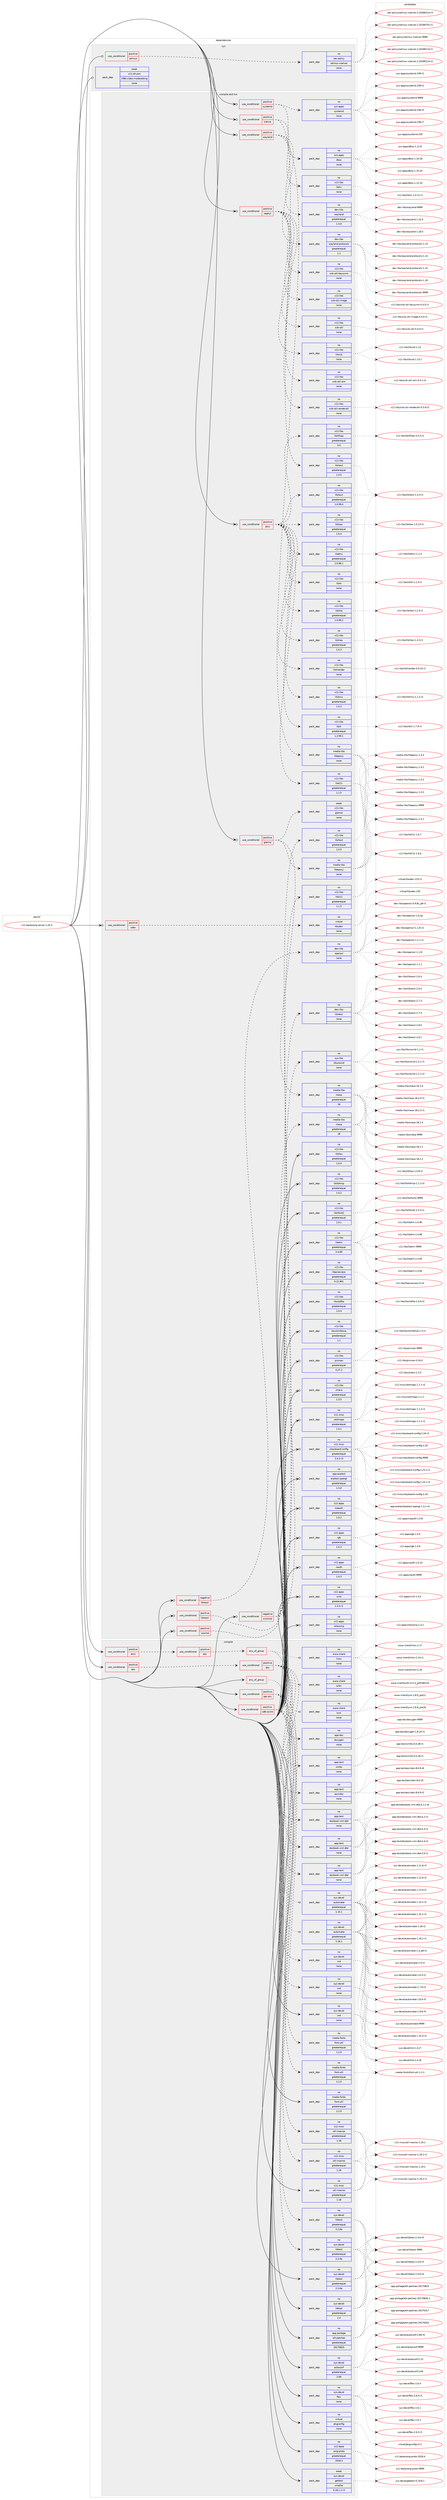 digraph prolog {

# *************
# Graph options
# *************

newrank=true;
concentrate=true;
compound=true;
graph [rankdir=LR,fontname=Helvetica,fontsize=10,ranksep=1.5];#, ranksep=2.5, nodesep=0.2];
edge  [arrowhead=vee];
node  [fontname=Helvetica,fontsize=10];

# **********
# The ebuild
# **********

subgraph cluster_leftcol {
color=gray;
rank=same;
label=<<i>ebuild</i>>;
id [label="x11-base/xorg-server-1.20.3", color=red, width=4, href="../x11-base/xorg-server-1.20.3.svg"];
}

# ****************
# The dependencies
# ****************

subgraph cluster_midcol {
color=gray;
label=<<i>dependencies</i>>;
subgraph cluster_compile {
fillcolor="#eeeeee";
style=filled;
label=<<i>compile</i>>;
subgraph any247 {
dependency10864 [label=<<TABLE BORDER="0" CELLBORDER="1" CELLSPACING="0" CELLPADDING="4"><TR><TD CELLPADDING="10">any_of_group</TD></TR></TABLE>>, shape=none, color=red];subgraph pack8391 {
dependency10865 [label=<<TABLE BORDER="0" CELLBORDER="1" CELLSPACING="0" CELLPADDING="4" WIDTH="220"><TR><TD ROWSPAN="6" CELLPADDING="30">pack_dep</TD></TR><TR><TD WIDTH="110">no</TD></TR><TR><TD>sys-devel</TD></TR><TR><TD>automake</TD></TR><TR><TD>greaterequal</TD></TR><TR><TD>1.16.1</TD></TR></TABLE>>, shape=none, color=blue];
}
dependency10864:e -> dependency10865:w [weight=20,style="dotted",arrowhead="oinv"];
subgraph pack8392 {
dependency10866 [label=<<TABLE BORDER="0" CELLBORDER="1" CELLSPACING="0" CELLPADDING="4" WIDTH="220"><TR><TD ROWSPAN="6" CELLPADDING="30">pack_dep</TD></TR><TR><TD WIDTH="110">no</TD></TR><TR><TD>sys-devel</TD></TR><TR><TD>automake</TD></TR><TR><TD>greaterequal</TD></TR><TR><TD>1.15.1</TD></TR></TABLE>>, shape=none, color=blue];
}
dependency10864:e -> dependency10866:w [weight=20,style="dotted",arrowhead="oinv"];
}
id:e -> dependency10864:w [weight=20,style="solid",arrowhead="vee"];
subgraph cond2213 {
dependency10867 [label=<<TABLE BORDER="0" CELLBORDER="1" CELLSPACING="0" CELLPADDING="4"><TR><TD ROWSPAN="3" CELLPADDING="10">use_conditional</TD></TR><TR><TD>positive</TD></TR><TR><TD>dmx</TD></TR></TABLE>>, shape=none, color=red];
subgraph cond2214 {
dependency10868 [label=<<TABLE BORDER="0" CELLBORDER="1" CELLSPACING="0" CELLPADDING="4"><TR><TD ROWSPAN="3" CELLPADDING="10">use_conditional</TD></TR><TR><TD>positive</TD></TR><TR><TD>doc</TD></TR></TABLE>>, shape=none, color=red];
subgraph any248 {
dependency10869 [label=<<TABLE BORDER="0" CELLBORDER="1" CELLSPACING="0" CELLPADDING="4"><TR><TD CELLPADDING="10">any_of_group</TD></TR></TABLE>>, shape=none, color=red];subgraph pack8393 {
dependency10870 [label=<<TABLE BORDER="0" CELLBORDER="1" CELLSPACING="0" CELLPADDING="4" WIDTH="220"><TR><TD ROWSPAN="6" CELLPADDING="30">pack_dep</TD></TR><TR><TD WIDTH="110">no</TD></TR><TR><TD>www-client</TD></TR><TR><TD>links</TD></TR><TR><TD>none</TD></TR><TR><TD></TD></TR></TABLE>>, shape=none, color=blue];
}
dependency10869:e -> dependency10870:w [weight=20,style="dotted",arrowhead="oinv"];
subgraph pack8394 {
dependency10871 [label=<<TABLE BORDER="0" CELLBORDER="1" CELLSPACING="0" CELLPADDING="4" WIDTH="220"><TR><TD ROWSPAN="6" CELLPADDING="30">pack_dep</TD></TR><TR><TD WIDTH="110">no</TD></TR><TR><TD>www-client</TD></TR><TR><TD>lynx</TD></TR><TR><TD>none</TD></TR><TR><TD></TD></TR></TABLE>>, shape=none, color=blue];
}
dependency10869:e -> dependency10871:w [weight=20,style="dotted",arrowhead="oinv"];
subgraph pack8395 {
dependency10872 [label=<<TABLE BORDER="0" CELLBORDER="1" CELLSPACING="0" CELLPADDING="4" WIDTH="220"><TR><TD ROWSPAN="6" CELLPADDING="30">pack_dep</TD></TR><TR><TD WIDTH="110">no</TD></TR><TR><TD>www-client</TD></TR><TR><TD>w3m</TD></TR><TR><TD>none</TD></TR><TR><TD></TD></TR></TABLE>>, shape=none, color=blue];
}
dependency10869:e -> dependency10872:w [weight=20,style="dotted",arrowhead="oinv"];
}
dependency10868:e -> dependency10869:w [weight=20,style="dashed",arrowhead="vee"];
}
dependency10867:e -> dependency10868:w [weight=20,style="dashed",arrowhead="vee"];
}
id:e -> dependency10867:w [weight=20,style="solid",arrowhead="vee"];
subgraph cond2215 {
dependency10873 [label=<<TABLE BORDER="0" CELLBORDER="1" CELLSPACING="0" CELLPADDING="4"><TR><TD ROWSPAN="3" CELLPADDING="10">use_conditional</TD></TR><TR><TD>positive</TD></TR><TR><TD>doc</TD></TR></TABLE>>, shape=none, color=red];
subgraph cond2216 {
dependency10874 [label=<<TABLE BORDER="0" CELLBORDER="1" CELLSPACING="0" CELLPADDING="4"><TR><TD ROWSPAN="3" CELLPADDING="10">use_conditional</TD></TR><TR><TD>positive</TD></TR><TR><TD>doc</TD></TR></TABLE>>, shape=none, color=red];
subgraph pack8396 {
dependency10875 [label=<<TABLE BORDER="0" CELLBORDER="1" CELLSPACING="0" CELLPADDING="4" WIDTH="220"><TR><TD ROWSPAN="6" CELLPADDING="30">pack_dep</TD></TR><TR><TD WIDTH="110">no</TD></TR><TR><TD>app-text</TD></TR><TR><TD>asciidoc</TD></TR><TR><TD>none</TD></TR><TR><TD></TD></TR></TABLE>>, shape=none, color=blue];
}
dependency10874:e -> dependency10875:w [weight=20,style="dashed",arrowhead="vee"];
subgraph pack8397 {
dependency10876 [label=<<TABLE BORDER="0" CELLBORDER="1" CELLSPACING="0" CELLPADDING="4" WIDTH="220"><TR><TD ROWSPAN="6" CELLPADDING="30">pack_dep</TD></TR><TR><TD WIDTH="110">no</TD></TR><TR><TD>app-text</TD></TR><TR><TD>xmlto</TD></TR><TR><TD>none</TD></TR><TR><TD></TD></TR></TABLE>>, shape=none, color=blue];
}
dependency10874:e -> dependency10876:w [weight=20,style="dashed",arrowhead="vee"];
subgraph pack8398 {
dependency10877 [label=<<TABLE BORDER="0" CELLBORDER="1" CELLSPACING="0" CELLPADDING="4" WIDTH="220"><TR><TD ROWSPAN="6" CELLPADDING="30">pack_dep</TD></TR><TR><TD WIDTH="110">no</TD></TR><TR><TD>app-doc</TD></TR><TR><TD>doxygen</TD></TR><TR><TD>none</TD></TR><TR><TD></TD></TR></TABLE>>, shape=none, color=blue];
}
dependency10874:e -> dependency10877:w [weight=20,style="dashed",arrowhead="vee"];
subgraph pack8399 {
dependency10878 [label=<<TABLE BORDER="0" CELLBORDER="1" CELLSPACING="0" CELLPADDING="4" WIDTH="220"><TR><TD ROWSPAN="6" CELLPADDING="30">pack_dep</TD></TR><TR><TD WIDTH="110">no</TD></TR><TR><TD>app-text</TD></TR><TR><TD>docbook-xml-dtd</TD></TR><TR><TD>none</TD></TR><TR><TD></TD></TR></TABLE>>, shape=none, color=blue];
}
dependency10874:e -> dependency10878:w [weight=20,style="dashed",arrowhead="vee"];
subgraph pack8400 {
dependency10879 [label=<<TABLE BORDER="0" CELLBORDER="1" CELLSPACING="0" CELLPADDING="4" WIDTH="220"><TR><TD ROWSPAN="6" CELLPADDING="30">pack_dep</TD></TR><TR><TD WIDTH="110">no</TD></TR><TR><TD>app-text</TD></TR><TR><TD>docbook-xml-dtd</TD></TR><TR><TD>none</TD></TR><TR><TD></TD></TR></TABLE>>, shape=none, color=blue];
}
dependency10874:e -> dependency10879:w [weight=20,style="dashed",arrowhead="vee"];
subgraph pack8401 {
dependency10880 [label=<<TABLE BORDER="0" CELLBORDER="1" CELLSPACING="0" CELLPADDING="4" WIDTH="220"><TR><TD ROWSPAN="6" CELLPADDING="30">pack_dep</TD></TR><TR><TD WIDTH="110">no</TD></TR><TR><TD>app-text</TD></TR><TR><TD>docbook-xml-dtd</TD></TR><TR><TD>none</TD></TR><TR><TD></TD></TR></TABLE>>, shape=none, color=blue];
}
dependency10874:e -> dependency10880:w [weight=20,style="dashed",arrowhead="vee"];
}
dependency10873:e -> dependency10874:w [weight=20,style="dashed",arrowhead="vee"];
}
id:e -> dependency10873:w [weight=20,style="solid",arrowhead="vee"];
subgraph cond2217 {
dependency10881 [label=<<TABLE BORDER="0" CELLBORDER="1" CELLSPACING="0" CELLPADDING="4"><TR><TD ROWSPAN="3" CELLPADDING="10">use_conditional</TD></TR><TR><TD>positive</TD></TR><TR><TD>ppc-aix</TD></TR></TABLE>>, shape=none, color=red];
subgraph pack8402 {
dependency10882 [label=<<TABLE BORDER="0" CELLBORDER="1" CELLSPACING="0" CELLPADDING="4" WIDTH="220"><TR><TD ROWSPAN="6" CELLPADDING="30">pack_dep</TD></TR><TR><TD WIDTH="110">no</TD></TR><TR><TD>sys-devel</TD></TR><TR><TD>libtool</TD></TR><TR><TD>greaterequal</TD></TR><TR><TD>2.2.6a</TD></TR></TABLE>>, shape=none, color=blue];
}
dependency10881:e -> dependency10882:w [weight=20,style="dashed",arrowhead="vee"];
subgraph pack8403 {
dependency10883 [label=<<TABLE BORDER="0" CELLBORDER="1" CELLSPACING="0" CELLPADDING="4" WIDTH="220"><TR><TD ROWSPAN="6" CELLPADDING="30">pack_dep</TD></TR><TR><TD WIDTH="110">no</TD></TR><TR><TD>sys-devel</TD></TR><TR><TD>m4</TD></TR><TR><TD>none</TD></TR><TR><TD></TD></TR></TABLE>>, shape=none, color=blue];
}
dependency10881:e -> dependency10883:w [weight=20,style="dashed",arrowhead="vee"];
subgraph pack8404 {
dependency10884 [label=<<TABLE BORDER="0" CELLBORDER="1" CELLSPACING="0" CELLPADDING="4" WIDTH="220"><TR><TD ROWSPAN="6" CELLPADDING="30">pack_dep</TD></TR><TR><TD WIDTH="110">no</TD></TR><TR><TD>x11-misc</TD></TR><TR><TD>util-macros</TD></TR><TR><TD>greaterequal</TD></TR><TR><TD>1.18</TD></TR></TABLE>>, shape=none, color=blue];
}
dependency10881:e -> dependency10884:w [weight=20,style="dashed",arrowhead="vee"];
subgraph pack8405 {
dependency10885 [label=<<TABLE BORDER="0" CELLBORDER="1" CELLSPACING="0" CELLPADDING="4" WIDTH="220"><TR><TD ROWSPAN="6" CELLPADDING="30">pack_dep</TD></TR><TR><TD WIDTH="110">no</TD></TR><TR><TD>media-fonts</TD></TR><TR><TD>font-util</TD></TR><TR><TD>greaterequal</TD></TR><TR><TD>1.2.0</TD></TR></TABLE>>, shape=none, color=blue];
}
dependency10881:e -> dependency10885:w [weight=20,style="dashed",arrowhead="vee"];
}
id:e -> dependency10881:w [weight=20,style="solid",arrowhead="vee"];
subgraph cond2218 {
dependency10886 [label=<<TABLE BORDER="0" CELLBORDER="1" CELLSPACING="0" CELLPADDING="4"><TR><TD ROWSPAN="3" CELLPADDING="10">use_conditional</TD></TR><TR><TD>positive</TD></TR><TR><TD>x86-winnt</TD></TR></TABLE>>, shape=none, color=red];
subgraph pack8406 {
dependency10887 [label=<<TABLE BORDER="0" CELLBORDER="1" CELLSPACING="0" CELLPADDING="4" WIDTH="220"><TR><TD ROWSPAN="6" CELLPADDING="30">pack_dep</TD></TR><TR><TD WIDTH="110">no</TD></TR><TR><TD>sys-devel</TD></TR><TR><TD>libtool</TD></TR><TR><TD>greaterequal</TD></TR><TR><TD>2.2.6a</TD></TR></TABLE>>, shape=none, color=blue];
}
dependency10886:e -> dependency10887:w [weight=20,style="dashed",arrowhead="vee"];
subgraph pack8407 {
dependency10888 [label=<<TABLE BORDER="0" CELLBORDER="1" CELLSPACING="0" CELLPADDING="4" WIDTH="220"><TR><TD ROWSPAN="6" CELLPADDING="30">pack_dep</TD></TR><TR><TD WIDTH="110">no</TD></TR><TR><TD>sys-devel</TD></TR><TR><TD>m4</TD></TR><TR><TD>none</TD></TR><TR><TD></TD></TR></TABLE>>, shape=none, color=blue];
}
dependency10886:e -> dependency10888:w [weight=20,style="dashed",arrowhead="vee"];
subgraph pack8408 {
dependency10889 [label=<<TABLE BORDER="0" CELLBORDER="1" CELLSPACING="0" CELLPADDING="4" WIDTH="220"><TR><TD ROWSPAN="6" CELLPADDING="30">pack_dep</TD></TR><TR><TD WIDTH="110">no</TD></TR><TR><TD>x11-misc</TD></TR><TR><TD>util-macros</TD></TR><TR><TD>greaterequal</TD></TR><TR><TD>1.18</TD></TR></TABLE>>, shape=none, color=blue];
}
dependency10886:e -> dependency10889:w [weight=20,style="dashed",arrowhead="vee"];
subgraph pack8409 {
dependency10890 [label=<<TABLE BORDER="0" CELLBORDER="1" CELLSPACING="0" CELLPADDING="4" WIDTH="220"><TR><TD ROWSPAN="6" CELLPADDING="30">pack_dep</TD></TR><TR><TD WIDTH="110">no</TD></TR><TR><TD>media-fonts</TD></TR><TR><TD>font-util</TD></TR><TR><TD>greaterequal</TD></TR><TR><TD>1.2.0</TD></TR></TABLE>>, shape=none, color=blue];
}
dependency10886:e -> dependency10890:w [weight=20,style="dashed",arrowhead="vee"];
}
id:e -> dependency10886:w [weight=20,style="solid",arrowhead="vee"];
subgraph pack8410 {
dependency10891 [label=<<TABLE BORDER="0" CELLBORDER="1" CELLSPACING="0" CELLPADDING="4" WIDTH="220"><TR><TD ROWSPAN="6" CELLPADDING="30">pack_dep</TD></TR><TR><TD WIDTH="110">no</TD></TR><TR><TD>app-portage</TD></TR><TR><TD>elt-patches</TD></TR><TR><TD>greaterequal</TD></TR><TR><TD>20170815</TD></TR></TABLE>>, shape=none, color=blue];
}
id:e -> dependency10891:w [weight=20,style="solid",arrowhead="vee"];
subgraph pack8411 {
dependency10892 [label=<<TABLE BORDER="0" CELLBORDER="1" CELLSPACING="0" CELLPADDING="4" WIDTH="220"><TR><TD ROWSPAN="6" CELLPADDING="30">pack_dep</TD></TR><TR><TD WIDTH="110">no</TD></TR><TR><TD>media-fonts</TD></TR><TR><TD>font-util</TD></TR><TR><TD>greaterequal</TD></TR><TR><TD>1.2.0</TD></TR></TABLE>>, shape=none, color=blue];
}
id:e -> dependency10892:w [weight=20,style="solid",arrowhead="vee"];
subgraph pack8412 {
dependency10893 [label=<<TABLE BORDER="0" CELLBORDER="1" CELLSPACING="0" CELLPADDING="4" WIDTH="220"><TR><TD ROWSPAN="6" CELLPADDING="30">pack_dep</TD></TR><TR><TD WIDTH="110">no</TD></TR><TR><TD>sys-devel</TD></TR><TR><TD>autoconf</TD></TR><TR><TD>greaterequal</TD></TR><TR><TD>2.69</TD></TR></TABLE>>, shape=none, color=blue];
}
id:e -> dependency10893:w [weight=20,style="solid",arrowhead="vee"];
subgraph pack8413 {
dependency10894 [label=<<TABLE BORDER="0" CELLBORDER="1" CELLSPACING="0" CELLPADDING="4" WIDTH="220"><TR><TD ROWSPAN="6" CELLPADDING="30">pack_dep</TD></TR><TR><TD WIDTH="110">no</TD></TR><TR><TD>sys-devel</TD></TR><TR><TD>flex</TD></TR><TR><TD>none</TD></TR><TR><TD></TD></TR></TABLE>>, shape=none, color=blue];
}
id:e -> dependency10894:w [weight=20,style="solid",arrowhead="vee"];
subgraph pack8414 {
dependency10895 [label=<<TABLE BORDER="0" CELLBORDER="1" CELLSPACING="0" CELLPADDING="4" WIDTH="220"><TR><TD ROWSPAN="6" CELLPADDING="30">pack_dep</TD></TR><TR><TD WIDTH="110">no</TD></TR><TR><TD>sys-devel</TD></TR><TR><TD>libtool</TD></TR><TR><TD>greaterequal</TD></TR><TR><TD>2.2.6a</TD></TR></TABLE>>, shape=none, color=blue];
}
id:e -> dependency10895:w [weight=20,style="solid",arrowhead="vee"];
subgraph pack8415 {
dependency10896 [label=<<TABLE BORDER="0" CELLBORDER="1" CELLSPACING="0" CELLPADDING="4" WIDTH="220"><TR><TD ROWSPAN="6" CELLPADDING="30">pack_dep</TD></TR><TR><TD WIDTH="110">no</TD></TR><TR><TD>sys-devel</TD></TR><TR><TD>libtool</TD></TR><TR><TD>greaterequal</TD></TR><TR><TD>2.4</TD></TR></TABLE>>, shape=none, color=blue];
}
id:e -> dependency10896:w [weight=20,style="solid",arrowhead="vee"];
subgraph pack8416 {
dependency10897 [label=<<TABLE BORDER="0" CELLBORDER="1" CELLSPACING="0" CELLPADDING="4" WIDTH="220"><TR><TD ROWSPAN="6" CELLPADDING="30">pack_dep</TD></TR><TR><TD WIDTH="110">no</TD></TR><TR><TD>sys-devel</TD></TR><TR><TD>m4</TD></TR><TR><TD>none</TD></TR><TR><TD></TD></TR></TABLE>>, shape=none, color=blue];
}
id:e -> dependency10897:w [weight=20,style="solid",arrowhead="vee"];
subgraph pack8417 {
dependency10898 [label=<<TABLE BORDER="0" CELLBORDER="1" CELLSPACING="0" CELLPADDING="4" WIDTH="220"><TR><TD ROWSPAN="6" CELLPADDING="30">pack_dep</TD></TR><TR><TD WIDTH="110">no</TD></TR><TR><TD>virtual</TD></TR><TR><TD>pkgconfig</TD></TR><TR><TD>none</TD></TR><TR><TD></TD></TR></TABLE>>, shape=none, color=blue];
}
id:e -> dependency10898:w [weight=20,style="solid",arrowhead="vee"];
subgraph pack8418 {
dependency10899 [label=<<TABLE BORDER="0" CELLBORDER="1" CELLSPACING="0" CELLPADDING="4" WIDTH="220"><TR><TD ROWSPAN="6" CELLPADDING="30">pack_dep</TD></TR><TR><TD WIDTH="110">no</TD></TR><TR><TD>x11-base</TD></TR><TR><TD>xorg-proto</TD></TR><TR><TD>greaterequal</TD></TR><TR><TD>2018.3</TD></TR></TABLE>>, shape=none, color=blue];
}
id:e -> dependency10899:w [weight=20,style="solid",arrowhead="vee"];
subgraph pack8419 {
dependency10900 [label=<<TABLE BORDER="0" CELLBORDER="1" CELLSPACING="0" CELLPADDING="4" WIDTH="220"><TR><TD ROWSPAN="6" CELLPADDING="30">pack_dep</TD></TR><TR><TD WIDTH="110">no</TD></TR><TR><TD>x11-misc</TD></TR><TR><TD>util-macros</TD></TR><TR><TD>greaterequal</TD></TR><TR><TD>1.18</TD></TR></TABLE>>, shape=none, color=blue];
}
id:e -> dependency10900:w [weight=20,style="solid",arrowhead="vee"];
subgraph pack8420 {
dependency10901 [label=<<TABLE BORDER="0" CELLBORDER="1" CELLSPACING="0" CELLPADDING="4" WIDTH="220"><TR><TD ROWSPAN="6" CELLPADDING="30">pack_dep</TD></TR><TR><TD WIDTH="110">weak</TD></TR><TR><TD>sys-devel</TD></TR><TR><TD>gettext</TD></TR><TR><TD>smaller</TD></TR><TR><TD>0.18.1.1-r3</TD></TR></TABLE>>, shape=none, color=blue];
}
id:e -> dependency10901:w [weight=20,style="solid",arrowhead="vee"];
}
subgraph cluster_compileandrun {
fillcolor="#eeeeee";
style=filled;
label=<<i>compile and run</i>>;
subgraph cond2219 {
dependency10902 [label=<<TABLE BORDER="0" CELLBORDER="1" CELLSPACING="0" CELLPADDING="4"><TR><TD ROWSPAN="3" CELLPADDING="10">use_conditional</TD></TR><TR><TD>negative</TD></TR><TR><TD>libressl</TD></TR></TABLE>>, shape=none, color=red];
subgraph pack8421 {
dependency10903 [label=<<TABLE BORDER="0" CELLBORDER="1" CELLSPACING="0" CELLPADDING="4" WIDTH="220"><TR><TD ROWSPAN="6" CELLPADDING="30">pack_dep</TD></TR><TR><TD WIDTH="110">no</TD></TR><TR><TD>dev-libs</TD></TR><TR><TD>openssl</TD></TR><TR><TD>none</TD></TR><TR><TD></TD></TR></TABLE>>, shape=none, color=blue];
}
dependency10902:e -> dependency10903:w [weight=20,style="dashed",arrowhead="vee"];
}
id:e -> dependency10902:w [weight=20,style="solid",arrowhead="odotvee"];
subgraph cond2220 {
dependency10904 [label=<<TABLE BORDER="0" CELLBORDER="1" CELLSPACING="0" CELLPADDING="4"><TR><TD ROWSPAN="3" CELLPADDING="10">use_conditional</TD></TR><TR><TD>negative</TD></TR><TR><TD>minimal</TD></TR></TABLE>>, shape=none, color=red];
subgraph pack8422 {
dependency10905 [label=<<TABLE BORDER="0" CELLBORDER="1" CELLSPACING="0" CELLPADDING="4" WIDTH="220"><TR><TD ROWSPAN="6" CELLPADDING="30">pack_dep</TD></TR><TR><TD WIDTH="110">no</TD></TR><TR><TD>x11-libs</TD></TR><TR><TD>libX11</TD></TR><TR><TD>greaterequal</TD></TR><TR><TD>1.1.5</TD></TR></TABLE>>, shape=none, color=blue];
}
dependency10904:e -> dependency10905:w [weight=20,style="dashed",arrowhead="vee"];
subgraph pack8423 {
dependency10906 [label=<<TABLE BORDER="0" CELLBORDER="1" CELLSPACING="0" CELLPADDING="4" WIDTH="220"><TR><TD ROWSPAN="6" CELLPADDING="30">pack_dep</TD></TR><TR><TD WIDTH="110">no</TD></TR><TR><TD>x11-libs</TD></TR><TR><TD>libXext</TD></TR><TR><TD>greaterequal</TD></TR><TR><TD>1.0.5</TD></TR></TABLE>>, shape=none, color=blue];
}
dependency10904:e -> dependency10906:w [weight=20,style="dashed",arrowhead="vee"];
subgraph pack8424 {
dependency10907 [label=<<TABLE BORDER="0" CELLBORDER="1" CELLSPACING="0" CELLPADDING="4" WIDTH="220"><TR><TD ROWSPAN="6" CELLPADDING="30">pack_dep</TD></TR><TR><TD WIDTH="110">no</TD></TR><TR><TD>media-libs</TD></TR><TR><TD>mesa</TD></TR><TR><TD>greaterequal</TD></TR><TR><TD>18</TD></TR></TABLE>>, shape=none, color=blue];
}
dependency10904:e -> dependency10907:w [weight=20,style="dashed",arrowhead="vee"];
}
id:e -> dependency10904:w [weight=20,style="solid",arrowhead="odotvee"];
subgraph cond2221 {
dependency10908 [label=<<TABLE BORDER="0" CELLBORDER="1" CELLSPACING="0" CELLPADDING="4"><TR><TD ROWSPAN="3" CELLPADDING="10">use_conditional</TD></TR><TR><TD>positive</TD></TR><TR><TD>dmx</TD></TR></TABLE>>, shape=none, color=red];
subgraph pack8425 {
dependency10909 [label=<<TABLE BORDER="0" CELLBORDER="1" CELLSPACING="0" CELLPADDING="4" WIDTH="220"><TR><TD ROWSPAN="6" CELLPADDING="30">pack_dep</TD></TR><TR><TD WIDTH="110">no</TD></TR><TR><TD>x11-libs</TD></TR><TR><TD>libXt</TD></TR><TR><TD>none</TD></TR><TR><TD></TD></TR></TABLE>>, shape=none, color=blue];
}
dependency10908:e -> dependency10909:w [weight=20,style="dashed",arrowhead="vee"];
subgraph pack8426 {
dependency10910 [label=<<TABLE BORDER="0" CELLBORDER="1" CELLSPACING="0" CELLPADDING="4" WIDTH="220"><TR><TD ROWSPAN="6" CELLPADDING="30">pack_dep</TD></TR><TR><TD WIDTH="110">no</TD></TR><TR><TD>x11-libs</TD></TR><TR><TD>libdmx</TD></TR><TR><TD>greaterequal</TD></TR><TR><TD>1.0.99.1</TD></TR></TABLE>>, shape=none, color=blue];
}
dependency10908:e -> dependency10910:w [weight=20,style="dashed",arrowhead="vee"];
subgraph pack8427 {
dependency10911 [label=<<TABLE BORDER="0" CELLBORDER="1" CELLSPACING="0" CELLPADDING="4" WIDTH="220"><TR><TD ROWSPAN="6" CELLPADDING="30">pack_dep</TD></TR><TR><TD WIDTH="110">no</TD></TR><TR><TD>x11-libs</TD></TR><TR><TD>libX11</TD></TR><TR><TD>greaterequal</TD></TR><TR><TD>1.1.5</TD></TR></TABLE>>, shape=none, color=blue];
}
dependency10908:e -> dependency10911:w [weight=20,style="dashed",arrowhead="vee"];
subgraph pack8428 {
dependency10912 [label=<<TABLE BORDER="0" CELLBORDER="1" CELLSPACING="0" CELLPADDING="4" WIDTH="220"><TR><TD ROWSPAN="6" CELLPADDING="30">pack_dep</TD></TR><TR><TD WIDTH="110">no</TD></TR><TR><TD>x11-libs</TD></TR><TR><TD>libXaw</TD></TR><TR><TD>greaterequal</TD></TR><TR><TD>1.0.4</TD></TR></TABLE>>, shape=none, color=blue];
}
dependency10908:e -> dependency10912:w [weight=20,style="dashed",arrowhead="vee"];
subgraph pack8429 {
dependency10913 [label=<<TABLE BORDER="0" CELLBORDER="1" CELLSPACING="0" CELLPADDING="4" WIDTH="220"><TR><TD ROWSPAN="6" CELLPADDING="30">pack_dep</TD></TR><TR><TD WIDTH="110">no</TD></TR><TR><TD>x11-libs</TD></TR><TR><TD>libXext</TD></TR><TR><TD>greaterequal</TD></TR><TR><TD>1.0.99.4</TD></TR></TABLE>>, shape=none, color=blue];
}
dependency10908:e -> dependency10913:w [weight=20,style="dashed",arrowhead="vee"];
subgraph pack8430 {
dependency10914 [label=<<TABLE BORDER="0" CELLBORDER="1" CELLSPACING="0" CELLPADDING="4" WIDTH="220"><TR><TD ROWSPAN="6" CELLPADDING="30">pack_dep</TD></TR><TR><TD WIDTH="110">no</TD></TR><TR><TD>x11-libs</TD></TR><TR><TD>libXfixes</TD></TR><TR><TD>greaterequal</TD></TR><TR><TD>5.0</TD></TR></TABLE>>, shape=none, color=blue];
}
dependency10908:e -> dependency10914:w [weight=20,style="dashed",arrowhead="vee"];
subgraph pack8431 {
dependency10915 [label=<<TABLE BORDER="0" CELLBORDER="1" CELLSPACING="0" CELLPADDING="4" WIDTH="220"><TR><TD ROWSPAN="6" CELLPADDING="30">pack_dep</TD></TR><TR><TD WIDTH="110">no</TD></TR><TR><TD>x11-libs</TD></TR><TR><TD>libXi</TD></TR><TR><TD>greaterequal</TD></TR><TR><TD>1.2.99.1</TD></TR></TABLE>>, shape=none, color=blue];
}
dependency10908:e -> dependency10915:w [weight=20,style="dashed",arrowhead="vee"];
subgraph pack8432 {
dependency10916 [label=<<TABLE BORDER="0" CELLBORDER="1" CELLSPACING="0" CELLPADDING="4" WIDTH="220"><TR><TD ROWSPAN="6" CELLPADDING="30">pack_dep</TD></TR><TR><TD WIDTH="110">no</TD></TR><TR><TD>x11-libs</TD></TR><TR><TD>libXmu</TD></TR><TR><TD>greaterequal</TD></TR><TR><TD>1.0.3</TD></TR></TABLE>>, shape=none, color=blue];
}
dependency10908:e -> dependency10916:w [weight=20,style="dashed",arrowhead="vee"];
subgraph pack8433 {
dependency10917 [label=<<TABLE BORDER="0" CELLBORDER="1" CELLSPACING="0" CELLPADDING="4" WIDTH="220"><TR><TD ROWSPAN="6" CELLPADDING="30">pack_dep</TD></TR><TR><TD WIDTH="110">no</TD></TR><TR><TD>x11-libs</TD></TR><TR><TD>libXrender</TD></TR><TR><TD>none</TD></TR><TR><TD></TD></TR></TABLE>>, shape=none, color=blue];
}
dependency10908:e -> dependency10917:w [weight=20,style="dashed",arrowhead="vee"];
subgraph pack8434 {
dependency10918 [label=<<TABLE BORDER="0" CELLBORDER="1" CELLSPACING="0" CELLPADDING="4" WIDTH="220"><TR><TD ROWSPAN="6" CELLPADDING="30">pack_dep</TD></TR><TR><TD WIDTH="110">no</TD></TR><TR><TD>x11-libs</TD></TR><TR><TD>libXres</TD></TR><TR><TD>greaterequal</TD></TR><TR><TD>1.0.3</TD></TR></TABLE>>, shape=none, color=blue];
}
dependency10908:e -> dependency10918:w [weight=20,style="dashed",arrowhead="vee"];
subgraph pack8435 {
dependency10919 [label=<<TABLE BORDER="0" CELLBORDER="1" CELLSPACING="0" CELLPADDING="4" WIDTH="220"><TR><TD ROWSPAN="6" CELLPADDING="30">pack_dep</TD></TR><TR><TD WIDTH="110">no</TD></TR><TR><TD>x11-libs</TD></TR><TR><TD>libXtst</TD></TR><TR><TD>greaterequal</TD></TR><TR><TD>1.0.99.2</TD></TR></TABLE>>, shape=none, color=blue];
}
dependency10908:e -> dependency10919:w [weight=20,style="dashed",arrowhead="vee"];
}
id:e -> dependency10908:w [weight=20,style="solid",arrowhead="odotvee"];
subgraph cond2222 {
dependency10920 [label=<<TABLE BORDER="0" CELLBORDER="1" CELLSPACING="0" CELLPADDING="4"><TR><TD ROWSPAN="3" CELLPADDING="10">use_conditional</TD></TR><TR><TD>positive</TD></TR><TR><TD>glamor</TD></TR></TABLE>>, shape=none, color=red];
subgraph pack8436 {
dependency10921 [label=<<TABLE BORDER="0" CELLBORDER="1" CELLSPACING="0" CELLPADDING="4" WIDTH="220"><TR><TD ROWSPAN="6" CELLPADDING="30">pack_dep</TD></TR><TR><TD WIDTH="110">no</TD></TR><TR><TD>media-libs</TD></TR><TR><TD>libepoxy</TD></TR><TR><TD>none</TD></TR><TR><TD></TD></TR></TABLE>>, shape=none, color=blue];
}
dependency10920:e -> dependency10921:w [weight=20,style="dashed",arrowhead="vee"];
subgraph pack8437 {
dependency10922 [label=<<TABLE BORDER="0" CELLBORDER="1" CELLSPACING="0" CELLPADDING="4" WIDTH="220"><TR><TD ROWSPAN="6" CELLPADDING="30">pack_dep</TD></TR><TR><TD WIDTH="110">no</TD></TR><TR><TD>media-libs</TD></TR><TR><TD>mesa</TD></TR><TR><TD>greaterequal</TD></TR><TR><TD>18</TD></TR></TABLE>>, shape=none, color=blue];
}
dependency10920:e -> dependency10922:w [weight=20,style="dashed",arrowhead="vee"];
subgraph pack8438 {
dependency10923 [label=<<TABLE BORDER="0" CELLBORDER="1" CELLSPACING="0" CELLPADDING="4" WIDTH="220"><TR><TD ROWSPAN="6" CELLPADDING="30">pack_dep</TD></TR><TR><TD WIDTH="110">weak</TD></TR><TR><TD>x11-libs</TD></TR><TR><TD>glamor</TD></TR><TR><TD>none</TD></TR><TR><TD></TD></TR></TABLE>>, shape=none, color=blue];
}
dependency10920:e -> dependency10923:w [weight=20,style="dashed",arrowhead="vee"];
}
id:e -> dependency10920:w [weight=20,style="solid",arrowhead="odotvee"];
subgraph cond2223 {
dependency10924 [label=<<TABLE BORDER="0" CELLBORDER="1" CELLSPACING="0" CELLPADDING="4"><TR><TD ROWSPAN="3" CELLPADDING="10">use_conditional</TD></TR><TR><TD>positive</TD></TR><TR><TD>kdrive</TD></TR></TABLE>>, shape=none, color=red];
subgraph pack8439 {
dependency10925 [label=<<TABLE BORDER="0" CELLBORDER="1" CELLSPACING="0" CELLPADDING="4" WIDTH="220"><TR><TD ROWSPAN="6" CELLPADDING="30">pack_dep</TD></TR><TR><TD WIDTH="110">no</TD></TR><TR><TD>x11-libs</TD></TR><TR><TD>libXext</TD></TR><TR><TD>greaterequal</TD></TR><TR><TD>1.0.5</TD></TR></TABLE>>, shape=none, color=blue];
}
dependency10924:e -> dependency10925:w [weight=20,style="dashed",arrowhead="vee"];
subgraph pack8440 {
dependency10926 [label=<<TABLE BORDER="0" CELLBORDER="1" CELLSPACING="0" CELLPADDING="4" WIDTH="220"><TR><TD ROWSPAN="6" CELLPADDING="30">pack_dep</TD></TR><TR><TD WIDTH="110">no</TD></TR><TR><TD>x11-libs</TD></TR><TR><TD>libXv</TD></TR><TR><TD>none</TD></TR><TR><TD></TD></TR></TABLE>>, shape=none, color=blue];
}
dependency10924:e -> dependency10926:w [weight=20,style="dashed",arrowhead="vee"];
}
id:e -> dependency10924:w [weight=20,style="solid",arrowhead="odotvee"];
subgraph cond2224 {
dependency10927 [label=<<TABLE BORDER="0" CELLBORDER="1" CELLSPACING="0" CELLPADDING="4"><TR><TD ROWSPAN="3" CELLPADDING="10">use_conditional</TD></TR><TR><TD>positive</TD></TR><TR><TD>libressl</TD></TR></TABLE>>, shape=none, color=red];
subgraph pack8441 {
dependency10928 [label=<<TABLE BORDER="0" CELLBORDER="1" CELLSPACING="0" CELLPADDING="4" WIDTH="220"><TR><TD ROWSPAN="6" CELLPADDING="30">pack_dep</TD></TR><TR><TD WIDTH="110">no</TD></TR><TR><TD>dev-libs</TD></TR><TR><TD>libressl</TD></TR><TR><TD>none</TD></TR><TR><TD></TD></TR></TABLE>>, shape=none, color=blue];
}
dependency10927:e -> dependency10928:w [weight=20,style="dashed",arrowhead="vee"];
}
id:e -> dependency10927:w [weight=20,style="solid",arrowhead="odotvee"];
subgraph cond2225 {
dependency10929 [label=<<TABLE BORDER="0" CELLBORDER="1" CELLSPACING="0" CELLPADDING="4"><TR><TD ROWSPAN="3" CELLPADDING="10">use_conditional</TD></TR><TR><TD>positive</TD></TR><TR><TD>systemd</TD></TR></TABLE>>, shape=none, color=red];
subgraph pack8442 {
dependency10930 [label=<<TABLE BORDER="0" CELLBORDER="1" CELLSPACING="0" CELLPADDING="4" WIDTH="220"><TR><TD ROWSPAN="6" CELLPADDING="30">pack_dep</TD></TR><TR><TD WIDTH="110">no</TD></TR><TR><TD>sys-apps</TD></TR><TR><TD>dbus</TD></TR><TR><TD>none</TD></TR><TR><TD></TD></TR></TABLE>>, shape=none, color=blue];
}
dependency10929:e -> dependency10930:w [weight=20,style="dashed",arrowhead="vee"];
subgraph pack8443 {
dependency10931 [label=<<TABLE BORDER="0" CELLBORDER="1" CELLSPACING="0" CELLPADDING="4" WIDTH="220"><TR><TD ROWSPAN="6" CELLPADDING="30">pack_dep</TD></TR><TR><TD WIDTH="110">no</TD></TR><TR><TD>sys-apps</TD></TR><TR><TD>systemd</TD></TR><TR><TD>none</TD></TR><TR><TD></TD></TR></TABLE>>, shape=none, color=blue];
}
dependency10929:e -> dependency10931:w [weight=20,style="dashed",arrowhead="vee"];
}
id:e -> dependency10929:w [weight=20,style="solid",arrowhead="odotvee"];
subgraph cond2226 {
dependency10932 [label=<<TABLE BORDER="0" CELLBORDER="1" CELLSPACING="0" CELLPADDING="4"><TR><TD ROWSPAN="3" CELLPADDING="10">use_conditional</TD></TR><TR><TD>positive</TD></TR><TR><TD>udev</TD></TR></TABLE>>, shape=none, color=red];
subgraph pack8444 {
dependency10933 [label=<<TABLE BORDER="0" CELLBORDER="1" CELLSPACING="0" CELLPADDING="4" WIDTH="220"><TR><TD ROWSPAN="6" CELLPADDING="30">pack_dep</TD></TR><TR><TD WIDTH="110">no</TD></TR><TR><TD>virtual</TD></TR><TR><TD>libudev</TD></TR><TR><TD>none</TD></TR><TR><TD></TD></TR></TABLE>>, shape=none, color=blue];
}
dependency10932:e -> dependency10933:w [weight=20,style="dashed",arrowhead="vee"];
}
id:e -> dependency10932:w [weight=20,style="solid",arrowhead="odotvee"];
subgraph cond2227 {
dependency10934 [label=<<TABLE BORDER="0" CELLBORDER="1" CELLSPACING="0" CELLPADDING="4"><TR><TD ROWSPAN="3" CELLPADDING="10">use_conditional</TD></TR><TR><TD>positive</TD></TR><TR><TD>unwind</TD></TR></TABLE>>, shape=none, color=red];
subgraph pack8445 {
dependency10935 [label=<<TABLE BORDER="0" CELLBORDER="1" CELLSPACING="0" CELLPADDING="4" WIDTH="220"><TR><TD ROWSPAN="6" CELLPADDING="30">pack_dep</TD></TR><TR><TD WIDTH="110">no</TD></TR><TR><TD>sys-libs</TD></TR><TR><TD>libunwind</TD></TR><TR><TD>none</TD></TR><TR><TD></TD></TR></TABLE>>, shape=none, color=blue];
}
dependency10934:e -> dependency10935:w [weight=20,style="dashed",arrowhead="vee"];
}
id:e -> dependency10934:w [weight=20,style="solid",arrowhead="odotvee"];
subgraph cond2228 {
dependency10936 [label=<<TABLE BORDER="0" CELLBORDER="1" CELLSPACING="0" CELLPADDING="4"><TR><TD ROWSPAN="3" CELLPADDING="10">use_conditional</TD></TR><TR><TD>positive</TD></TR><TR><TD>wayland</TD></TR></TABLE>>, shape=none, color=red];
subgraph pack8446 {
dependency10937 [label=<<TABLE BORDER="0" CELLBORDER="1" CELLSPACING="0" CELLPADDING="4" WIDTH="220"><TR><TD ROWSPAN="6" CELLPADDING="30">pack_dep</TD></TR><TR><TD WIDTH="110">no</TD></TR><TR><TD>dev-libs</TD></TR><TR><TD>wayland</TD></TR><TR><TD>greaterequal</TD></TR><TR><TD>1.3.0</TD></TR></TABLE>>, shape=none, color=blue];
}
dependency10936:e -> dependency10937:w [weight=20,style="dashed",arrowhead="vee"];
subgraph pack8447 {
dependency10938 [label=<<TABLE BORDER="0" CELLBORDER="1" CELLSPACING="0" CELLPADDING="4" WIDTH="220"><TR><TD ROWSPAN="6" CELLPADDING="30">pack_dep</TD></TR><TR><TD WIDTH="110">no</TD></TR><TR><TD>media-libs</TD></TR><TR><TD>libepoxy</TD></TR><TR><TD>none</TD></TR><TR><TD></TD></TR></TABLE>>, shape=none, color=blue];
}
dependency10936:e -> dependency10938:w [weight=20,style="dashed",arrowhead="vee"];
subgraph pack8448 {
dependency10939 [label=<<TABLE BORDER="0" CELLBORDER="1" CELLSPACING="0" CELLPADDING="4" WIDTH="220"><TR><TD ROWSPAN="6" CELLPADDING="30">pack_dep</TD></TR><TR><TD WIDTH="110">no</TD></TR><TR><TD>dev-libs</TD></TR><TR><TD>wayland-protocols</TD></TR><TR><TD>greaterequal</TD></TR><TR><TD>1.1</TD></TR></TABLE>>, shape=none, color=blue];
}
dependency10936:e -> dependency10939:w [weight=20,style="dashed",arrowhead="vee"];
}
id:e -> dependency10936:w [weight=20,style="solid",arrowhead="odotvee"];
subgraph cond2229 {
dependency10940 [label=<<TABLE BORDER="0" CELLBORDER="1" CELLSPACING="0" CELLPADDING="4"><TR><TD ROWSPAN="3" CELLPADDING="10">use_conditional</TD></TR><TR><TD>positive</TD></TR><TR><TD>xephyr</TD></TR></TABLE>>, shape=none, color=red];
subgraph pack8449 {
dependency10941 [label=<<TABLE BORDER="0" CELLBORDER="1" CELLSPACING="0" CELLPADDING="4" WIDTH="220"><TR><TD ROWSPAN="6" CELLPADDING="30">pack_dep</TD></TR><TR><TD WIDTH="110">no</TD></TR><TR><TD>x11-libs</TD></TR><TR><TD>libxcb</TD></TR><TR><TD>none</TD></TR><TR><TD></TD></TR></TABLE>>, shape=none, color=blue];
}
dependency10940:e -> dependency10941:w [weight=20,style="dashed",arrowhead="vee"];
subgraph pack8450 {
dependency10942 [label=<<TABLE BORDER="0" CELLBORDER="1" CELLSPACING="0" CELLPADDING="4" WIDTH="220"><TR><TD ROWSPAN="6" CELLPADDING="30">pack_dep</TD></TR><TR><TD WIDTH="110">no</TD></TR><TR><TD>x11-libs</TD></TR><TR><TD>xcb-util</TD></TR><TR><TD>none</TD></TR><TR><TD></TD></TR></TABLE>>, shape=none, color=blue];
}
dependency10940:e -> dependency10942:w [weight=20,style="dashed",arrowhead="vee"];
subgraph pack8451 {
dependency10943 [label=<<TABLE BORDER="0" CELLBORDER="1" CELLSPACING="0" CELLPADDING="4" WIDTH="220"><TR><TD ROWSPAN="6" CELLPADDING="30">pack_dep</TD></TR><TR><TD WIDTH="110">no</TD></TR><TR><TD>x11-libs</TD></TR><TR><TD>xcb-util-image</TD></TR><TR><TD>none</TD></TR><TR><TD></TD></TR></TABLE>>, shape=none, color=blue];
}
dependency10940:e -> dependency10943:w [weight=20,style="dashed",arrowhead="vee"];
subgraph pack8452 {
dependency10944 [label=<<TABLE BORDER="0" CELLBORDER="1" CELLSPACING="0" CELLPADDING="4" WIDTH="220"><TR><TD ROWSPAN="6" CELLPADDING="30">pack_dep</TD></TR><TR><TD WIDTH="110">no</TD></TR><TR><TD>x11-libs</TD></TR><TR><TD>xcb-util-keysyms</TD></TR><TR><TD>none</TD></TR><TR><TD></TD></TR></TABLE>>, shape=none, color=blue];
}
dependency10940:e -> dependency10944:w [weight=20,style="dashed",arrowhead="vee"];
subgraph pack8453 {
dependency10945 [label=<<TABLE BORDER="0" CELLBORDER="1" CELLSPACING="0" CELLPADDING="4" WIDTH="220"><TR><TD ROWSPAN="6" CELLPADDING="30">pack_dep</TD></TR><TR><TD WIDTH="110">no</TD></TR><TR><TD>x11-libs</TD></TR><TR><TD>xcb-util-renderutil</TD></TR><TR><TD>none</TD></TR><TR><TD></TD></TR></TABLE>>, shape=none, color=blue];
}
dependency10940:e -> dependency10945:w [weight=20,style="dashed",arrowhead="vee"];
subgraph pack8454 {
dependency10946 [label=<<TABLE BORDER="0" CELLBORDER="1" CELLSPACING="0" CELLPADDING="4" WIDTH="220"><TR><TD ROWSPAN="6" CELLPADDING="30">pack_dep</TD></TR><TR><TD WIDTH="110">no</TD></TR><TR><TD>x11-libs</TD></TR><TR><TD>xcb-util-wm</TD></TR><TR><TD>none</TD></TR><TR><TD></TD></TR></TABLE>>, shape=none, color=blue];
}
dependency10940:e -> dependency10946:w [weight=20,style="dashed",arrowhead="vee"];
}
id:e -> dependency10940:w [weight=20,style="solid",arrowhead="odotvee"];
subgraph pack8455 {
dependency10947 [label=<<TABLE BORDER="0" CELLBORDER="1" CELLSPACING="0" CELLPADDING="4" WIDTH="220"><TR><TD ROWSPAN="6" CELLPADDING="30">pack_dep</TD></TR><TR><TD WIDTH="110">no</TD></TR><TR><TD>app-eselect</TD></TR><TR><TD>eselect-opengl</TD></TR><TR><TD>greaterequal</TD></TR><TR><TD>1.3.0</TD></TR></TABLE>>, shape=none, color=blue];
}
id:e -> dependency10947:w [weight=20,style="solid",arrowhead="odotvee"];
subgraph pack8456 {
dependency10948 [label=<<TABLE BORDER="0" CELLBORDER="1" CELLSPACING="0" CELLPADDING="4" WIDTH="220"><TR><TD ROWSPAN="6" CELLPADDING="30">pack_dep</TD></TR><TR><TD WIDTH="110">no</TD></TR><TR><TD>x11-apps</TD></TR><TR><TD>iceauth</TD></TR><TR><TD>greaterequal</TD></TR><TR><TD>1.0.2</TD></TR></TABLE>>, shape=none, color=blue];
}
id:e -> dependency10948:w [weight=20,style="solid",arrowhead="odotvee"];
subgraph pack8457 {
dependency10949 [label=<<TABLE BORDER="0" CELLBORDER="1" CELLSPACING="0" CELLPADDING="4" WIDTH="220"><TR><TD ROWSPAN="6" CELLPADDING="30">pack_dep</TD></TR><TR><TD WIDTH="110">no</TD></TR><TR><TD>x11-apps</TD></TR><TR><TD>rgb</TD></TR><TR><TD>greaterequal</TD></TR><TR><TD>1.0.3</TD></TR></TABLE>>, shape=none, color=blue];
}
id:e -> dependency10949:w [weight=20,style="solid",arrowhead="odotvee"];
subgraph pack8458 {
dependency10950 [label=<<TABLE BORDER="0" CELLBORDER="1" CELLSPACING="0" CELLPADDING="4" WIDTH="220"><TR><TD ROWSPAN="6" CELLPADDING="30">pack_dep</TD></TR><TR><TD WIDTH="110">no</TD></TR><TR><TD>x11-apps</TD></TR><TR><TD>xauth</TD></TR><TR><TD>greaterequal</TD></TR><TR><TD>1.0.3</TD></TR></TABLE>>, shape=none, color=blue];
}
id:e -> dependency10950:w [weight=20,style="solid",arrowhead="odotvee"];
subgraph pack8459 {
dependency10951 [label=<<TABLE BORDER="0" CELLBORDER="1" CELLSPACING="0" CELLPADDING="4" WIDTH="220"><TR><TD ROWSPAN="6" CELLPADDING="30">pack_dep</TD></TR><TR><TD WIDTH="110">no</TD></TR><TR><TD>x11-apps</TD></TR><TR><TD>xinit</TD></TR><TR><TD>greaterequal</TD></TR><TR><TD>1.3.3-r1</TD></TR></TABLE>>, shape=none, color=blue];
}
id:e -> dependency10951:w [weight=20,style="solid",arrowhead="odotvee"];
subgraph pack8460 {
dependency10952 [label=<<TABLE BORDER="0" CELLBORDER="1" CELLSPACING="0" CELLPADDING="4" WIDTH="220"><TR><TD ROWSPAN="6" CELLPADDING="30">pack_dep</TD></TR><TR><TD WIDTH="110">no</TD></TR><TR><TD>x11-apps</TD></TR><TR><TD>xkbcomp</TD></TR><TR><TD>none</TD></TR><TR><TD></TD></TR></TABLE>>, shape=none, color=blue];
}
id:e -> dependency10952:w [weight=20,style="solid",arrowhead="odotvee"];
subgraph pack8461 {
dependency10953 [label=<<TABLE BORDER="0" CELLBORDER="1" CELLSPACING="0" CELLPADDING="4" WIDTH="220"><TR><TD ROWSPAN="6" CELLPADDING="30">pack_dep</TD></TR><TR><TD WIDTH="110">no</TD></TR><TR><TD>x11-libs</TD></TR><TR><TD>libXau</TD></TR><TR><TD>greaterequal</TD></TR><TR><TD>1.0.4</TD></TR></TABLE>>, shape=none, color=blue];
}
id:e -> dependency10953:w [weight=20,style="solid",arrowhead="odotvee"];
subgraph pack8462 {
dependency10954 [label=<<TABLE BORDER="0" CELLBORDER="1" CELLSPACING="0" CELLPADDING="4" WIDTH="220"><TR><TD ROWSPAN="6" CELLPADDING="30">pack_dep</TD></TR><TR><TD WIDTH="110">no</TD></TR><TR><TD>x11-libs</TD></TR><TR><TD>libXdmcp</TD></TR><TR><TD>greaterequal</TD></TR><TR><TD>1.0.2</TD></TR></TABLE>>, shape=none, color=blue];
}
id:e -> dependency10954:w [weight=20,style="solid",arrowhead="odotvee"];
subgraph pack8463 {
dependency10955 [label=<<TABLE BORDER="0" CELLBORDER="1" CELLSPACING="0" CELLPADDING="4" WIDTH="220"><TR><TD ROWSPAN="6" CELLPADDING="30">pack_dep</TD></TR><TR><TD WIDTH="110">no</TD></TR><TR><TD>x11-libs</TD></TR><TR><TD>libXfont2</TD></TR><TR><TD>greaterequal</TD></TR><TR><TD>2.0.1</TD></TR></TABLE>>, shape=none, color=blue];
}
id:e -> dependency10955:w [weight=20,style="solid",arrowhead="odotvee"];
subgraph pack8464 {
dependency10956 [label=<<TABLE BORDER="0" CELLBORDER="1" CELLSPACING="0" CELLPADDING="4" WIDTH="220"><TR><TD ROWSPAN="6" CELLPADDING="30">pack_dep</TD></TR><TR><TD WIDTH="110">no</TD></TR><TR><TD>x11-libs</TD></TR><TR><TD>libdrm</TD></TR><TR><TD>greaterequal</TD></TR><TR><TD>2.4.89</TD></TR></TABLE>>, shape=none, color=blue];
}
id:e -> dependency10956:w [weight=20,style="solid",arrowhead="odotvee"];
subgraph pack8465 {
dependency10957 [label=<<TABLE BORDER="0" CELLBORDER="1" CELLSPACING="0" CELLPADDING="4" WIDTH="220"><TR><TD ROWSPAN="6" CELLPADDING="30">pack_dep</TD></TR><TR><TD WIDTH="110">no</TD></TR><TR><TD>x11-libs</TD></TR><TR><TD>libpciaccess</TD></TR><TR><TD>greaterequal</TD></TR><TR><TD>0.12.901</TD></TR></TABLE>>, shape=none, color=blue];
}
id:e -> dependency10957:w [weight=20,style="solid",arrowhead="odotvee"];
subgraph pack8466 {
dependency10958 [label=<<TABLE BORDER="0" CELLBORDER="1" CELLSPACING="0" CELLPADDING="4" WIDTH="220"><TR><TD ROWSPAN="6" CELLPADDING="30">pack_dep</TD></TR><TR><TD WIDTH="110">no</TD></TR><TR><TD>x11-libs</TD></TR><TR><TD>libxkbfile</TD></TR><TR><TD>greaterequal</TD></TR><TR><TD>1.0.4</TD></TR></TABLE>>, shape=none, color=blue];
}
id:e -> dependency10958:w [weight=20,style="solid",arrowhead="odotvee"];
subgraph pack8467 {
dependency10959 [label=<<TABLE BORDER="0" CELLBORDER="1" CELLSPACING="0" CELLPADDING="4" WIDTH="220"><TR><TD ROWSPAN="6" CELLPADDING="30">pack_dep</TD></TR><TR><TD WIDTH="110">no</TD></TR><TR><TD>x11-libs</TD></TR><TR><TD>libxshmfence</TD></TR><TR><TD>greaterequal</TD></TR><TR><TD>1.1</TD></TR></TABLE>>, shape=none, color=blue];
}
id:e -> dependency10959:w [weight=20,style="solid",arrowhead="odotvee"];
subgraph pack8468 {
dependency10960 [label=<<TABLE BORDER="0" CELLBORDER="1" CELLSPACING="0" CELLPADDING="4" WIDTH="220"><TR><TD ROWSPAN="6" CELLPADDING="30">pack_dep</TD></TR><TR><TD WIDTH="110">no</TD></TR><TR><TD>x11-libs</TD></TR><TR><TD>pixman</TD></TR><TR><TD>greaterequal</TD></TR><TR><TD>0.27.2</TD></TR></TABLE>>, shape=none, color=blue];
}
id:e -> dependency10960:w [weight=20,style="solid",arrowhead="odotvee"];
subgraph pack8469 {
dependency10961 [label=<<TABLE BORDER="0" CELLBORDER="1" CELLSPACING="0" CELLPADDING="4" WIDTH="220"><TR><TD ROWSPAN="6" CELLPADDING="30">pack_dep</TD></TR><TR><TD WIDTH="110">no</TD></TR><TR><TD>x11-libs</TD></TR><TR><TD>xtrans</TD></TR><TR><TD>greaterequal</TD></TR><TR><TD>1.3.5</TD></TR></TABLE>>, shape=none, color=blue];
}
id:e -> dependency10961:w [weight=20,style="solid",arrowhead="odotvee"];
subgraph pack8470 {
dependency10962 [label=<<TABLE BORDER="0" CELLBORDER="1" CELLSPACING="0" CELLPADDING="4" WIDTH="220"><TR><TD ROWSPAN="6" CELLPADDING="30">pack_dep</TD></TR><TR><TD WIDTH="110">no</TD></TR><TR><TD>x11-misc</TD></TR><TR><TD>xbitmaps</TD></TR><TR><TD>greaterequal</TD></TR><TR><TD>1.0.1</TD></TR></TABLE>>, shape=none, color=blue];
}
id:e -> dependency10962:w [weight=20,style="solid",arrowhead="odotvee"];
subgraph pack8471 {
dependency10963 [label=<<TABLE BORDER="0" CELLBORDER="1" CELLSPACING="0" CELLPADDING="4" WIDTH="220"><TR><TD ROWSPAN="6" CELLPADDING="30">pack_dep</TD></TR><TR><TD WIDTH="110">no</TD></TR><TR><TD>x11-misc</TD></TR><TR><TD>xkeyboard-config</TD></TR><TR><TD>greaterequal</TD></TR><TR><TD>2.4.1-r3</TD></TR></TABLE>>, shape=none, color=blue];
}
id:e -> dependency10963:w [weight=20,style="solid",arrowhead="odotvee"];
}
subgraph cluster_run {
fillcolor="#eeeeee";
style=filled;
label=<<i>run</i>>;
subgraph cond2230 {
dependency10964 [label=<<TABLE BORDER="0" CELLBORDER="1" CELLSPACING="0" CELLPADDING="4"><TR><TD ROWSPAN="3" CELLPADDING="10">use_conditional</TD></TR><TR><TD>positive</TD></TR><TR><TD>selinux</TD></TR></TABLE>>, shape=none, color=red];
subgraph pack8472 {
dependency10965 [label=<<TABLE BORDER="0" CELLBORDER="1" CELLSPACING="0" CELLPADDING="4" WIDTH="220"><TR><TD ROWSPAN="6" CELLPADDING="30">pack_dep</TD></TR><TR><TD WIDTH="110">no</TD></TR><TR><TD>sec-policy</TD></TR><TR><TD>selinux-xserver</TD></TR><TR><TD>none</TD></TR><TR><TD></TD></TR></TABLE>>, shape=none, color=blue];
}
dependency10964:e -> dependency10965:w [weight=20,style="dashed",arrowhead="vee"];
}
id:e -> dependency10964:w [weight=20,style="solid",arrowhead="odot"];
subgraph pack8473 {
dependency10966 [label=<<TABLE BORDER="0" CELLBORDER="1" CELLSPACING="0" CELLPADDING="4" WIDTH="220"><TR><TD ROWSPAN="6" CELLPADDING="30">pack_dep</TD></TR><TR><TD WIDTH="110">weak</TD></TR><TR><TD>x11-drivers</TD></TR><TR><TD>xf86-video-modesetting</TD></TR><TR><TD>none</TD></TR><TR><TD></TD></TR></TABLE>>, shape=none, color=blue];
}
id:e -> dependency10966:w [weight=20,style="solid",arrowhead="odot"];
}
}

# **************
# The candidates
# **************

subgraph cluster_choices {
rank=same;
color=gray;
label=<<i>candidates</i>>;

subgraph choice8391 {
color=black;
nodesep=1;
choice11512111545100101118101108479711711611110997107101454946494846514511451 [label="sys-devel/automake-1.10.3-r3", color=red, width=4,href="../sys-devel/automake-1.10.3-r3.svg"];
choice11512111545100101118101108479711711611110997107101454946494946544511451 [label="sys-devel/automake-1.11.6-r3", color=red, width=4,href="../sys-devel/automake-1.11.6-r3.svg"];
choice11512111545100101118101108479711711611110997107101454946495046544511450 [label="sys-devel/automake-1.12.6-r2", color=red, width=4,href="../sys-devel/automake-1.12.6-r2.svg"];
choice11512111545100101118101108479711711611110997107101454946495146524511450 [label="sys-devel/automake-1.13.4-r2", color=red, width=4,href="../sys-devel/automake-1.13.4-r2.svg"];
choice11512111545100101118101108479711711611110997107101454946495246494511450 [label="sys-devel/automake-1.14.1-r2", color=red, width=4,href="../sys-devel/automake-1.14.1-r2.svg"];
choice11512111545100101118101108479711711611110997107101454946495346494511450 [label="sys-devel/automake-1.15.1-r2", color=red, width=4,href="../sys-devel/automake-1.15.1-r2.svg"];
choice1151211154510010111810110847971171161111099710710145494649544511450 [label="sys-devel/automake-1.16-r2", color=red, width=4,href="../sys-devel/automake-1.16-r2.svg"];
choice11512111545100101118101108479711711611110997107101454946495446494511449 [label="sys-devel/automake-1.16.1-r1", color=red, width=4,href="../sys-devel/automake-1.16.1-r1.svg"];
choice115121115451001011181011084797117116111109971071014549465295112544511450 [label="sys-devel/automake-1.4_p6-r2", color=red, width=4,href="../sys-devel/automake-1.4_p6-r2.svg"];
choice11512111545100101118101108479711711611110997107101454946534511450 [label="sys-devel/automake-1.5-r2", color=red, width=4,href="../sys-devel/automake-1.5-r2.svg"];
choice115121115451001011181011084797117116111109971071014549465446514511450 [label="sys-devel/automake-1.6.3-r2", color=red, width=4,href="../sys-devel/automake-1.6.3-r2.svg"];
choice115121115451001011181011084797117116111109971071014549465546574511451 [label="sys-devel/automake-1.7.9-r3", color=red, width=4,href="../sys-devel/automake-1.7.9-r3.svg"];
choice115121115451001011181011084797117116111109971071014549465646534511453 [label="sys-devel/automake-1.8.5-r5", color=red, width=4,href="../sys-devel/automake-1.8.5-r5.svg"];
choice115121115451001011181011084797117116111109971071014549465746544511453 [label="sys-devel/automake-1.9.6-r5", color=red, width=4,href="../sys-devel/automake-1.9.6-r5.svg"];
choice115121115451001011181011084797117116111109971071014557575757 [label="sys-devel/automake-9999", color=red, width=4,href="../sys-devel/automake-9999.svg"];
dependency10865:e -> choice11512111545100101118101108479711711611110997107101454946494846514511451:w [style=dotted,weight="100"];
dependency10865:e -> choice11512111545100101118101108479711711611110997107101454946494946544511451:w [style=dotted,weight="100"];
dependency10865:e -> choice11512111545100101118101108479711711611110997107101454946495046544511450:w [style=dotted,weight="100"];
dependency10865:e -> choice11512111545100101118101108479711711611110997107101454946495146524511450:w [style=dotted,weight="100"];
dependency10865:e -> choice11512111545100101118101108479711711611110997107101454946495246494511450:w [style=dotted,weight="100"];
dependency10865:e -> choice11512111545100101118101108479711711611110997107101454946495346494511450:w [style=dotted,weight="100"];
dependency10865:e -> choice1151211154510010111810110847971171161111099710710145494649544511450:w [style=dotted,weight="100"];
dependency10865:e -> choice11512111545100101118101108479711711611110997107101454946495446494511449:w [style=dotted,weight="100"];
dependency10865:e -> choice115121115451001011181011084797117116111109971071014549465295112544511450:w [style=dotted,weight="100"];
dependency10865:e -> choice11512111545100101118101108479711711611110997107101454946534511450:w [style=dotted,weight="100"];
dependency10865:e -> choice115121115451001011181011084797117116111109971071014549465446514511450:w [style=dotted,weight="100"];
dependency10865:e -> choice115121115451001011181011084797117116111109971071014549465546574511451:w [style=dotted,weight="100"];
dependency10865:e -> choice115121115451001011181011084797117116111109971071014549465646534511453:w [style=dotted,weight="100"];
dependency10865:e -> choice115121115451001011181011084797117116111109971071014549465746544511453:w [style=dotted,weight="100"];
dependency10865:e -> choice115121115451001011181011084797117116111109971071014557575757:w [style=dotted,weight="100"];
}
subgraph choice8392 {
color=black;
nodesep=1;
choice11512111545100101118101108479711711611110997107101454946494846514511451 [label="sys-devel/automake-1.10.3-r3", color=red, width=4,href="../sys-devel/automake-1.10.3-r3.svg"];
choice11512111545100101118101108479711711611110997107101454946494946544511451 [label="sys-devel/automake-1.11.6-r3", color=red, width=4,href="../sys-devel/automake-1.11.6-r3.svg"];
choice11512111545100101118101108479711711611110997107101454946495046544511450 [label="sys-devel/automake-1.12.6-r2", color=red, width=4,href="../sys-devel/automake-1.12.6-r2.svg"];
choice11512111545100101118101108479711711611110997107101454946495146524511450 [label="sys-devel/automake-1.13.4-r2", color=red, width=4,href="../sys-devel/automake-1.13.4-r2.svg"];
choice11512111545100101118101108479711711611110997107101454946495246494511450 [label="sys-devel/automake-1.14.1-r2", color=red, width=4,href="../sys-devel/automake-1.14.1-r2.svg"];
choice11512111545100101118101108479711711611110997107101454946495346494511450 [label="sys-devel/automake-1.15.1-r2", color=red, width=4,href="../sys-devel/automake-1.15.1-r2.svg"];
choice1151211154510010111810110847971171161111099710710145494649544511450 [label="sys-devel/automake-1.16-r2", color=red, width=4,href="../sys-devel/automake-1.16-r2.svg"];
choice11512111545100101118101108479711711611110997107101454946495446494511449 [label="sys-devel/automake-1.16.1-r1", color=red, width=4,href="../sys-devel/automake-1.16.1-r1.svg"];
choice115121115451001011181011084797117116111109971071014549465295112544511450 [label="sys-devel/automake-1.4_p6-r2", color=red, width=4,href="../sys-devel/automake-1.4_p6-r2.svg"];
choice11512111545100101118101108479711711611110997107101454946534511450 [label="sys-devel/automake-1.5-r2", color=red, width=4,href="../sys-devel/automake-1.5-r2.svg"];
choice115121115451001011181011084797117116111109971071014549465446514511450 [label="sys-devel/automake-1.6.3-r2", color=red, width=4,href="../sys-devel/automake-1.6.3-r2.svg"];
choice115121115451001011181011084797117116111109971071014549465546574511451 [label="sys-devel/automake-1.7.9-r3", color=red, width=4,href="../sys-devel/automake-1.7.9-r3.svg"];
choice115121115451001011181011084797117116111109971071014549465646534511453 [label="sys-devel/automake-1.8.5-r5", color=red, width=4,href="../sys-devel/automake-1.8.5-r5.svg"];
choice115121115451001011181011084797117116111109971071014549465746544511453 [label="sys-devel/automake-1.9.6-r5", color=red, width=4,href="../sys-devel/automake-1.9.6-r5.svg"];
choice115121115451001011181011084797117116111109971071014557575757 [label="sys-devel/automake-9999", color=red, width=4,href="../sys-devel/automake-9999.svg"];
dependency10866:e -> choice11512111545100101118101108479711711611110997107101454946494846514511451:w [style=dotted,weight="100"];
dependency10866:e -> choice11512111545100101118101108479711711611110997107101454946494946544511451:w [style=dotted,weight="100"];
dependency10866:e -> choice11512111545100101118101108479711711611110997107101454946495046544511450:w [style=dotted,weight="100"];
dependency10866:e -> choice11512111545100101118101108479711711611110997107101454946495146524511450:w [style=dotted,weight="100"];
dependency10866:e -> choice11512111545100101118101108479711711611110997107101454946495246494511450:w [style=dotted,weight="100"];
dependency10866:e -> choice11512111545100101118101108479711711611110997107101454946495346494511450:w [style=dotted,weight="100"];
dependency10866:e -> choice1151211154510010111810110847971171161111099710710145494649544511450:w [style=dotted,weight="100"];
dependency10866:e -> choice11512111545100101118101108479711711611110997107101454946495446494511449:w [style=dotted,weight="100"];
dependency10866:e -> choice115121115451001011181011084797117116111109971071014549465295112544511450:w [style=dotted,weight="100"];
dependency10866:e -> choice11512111545100101118101108479711711611110997107101454946534511450:w [style=dotted,weight="100"];
dependency10866:e -> choice115121115451001011181011084797117116111109971071014549465446514511450:w [style=dotted,weight="100"];
dependency10866:e -> choice115121115451001011181011084797117116111109971071014549465546574511451:w [style=dotted,weight="100"];
dependency10866:e -> choice115121115451001011181011084797117116111109971071014549465646534511453:w [style=dotted,weight="100"];
dependency10866:e -> choice115121115451001011181011084797117116111109971071014549465746544511453:w [style=dotted,weight="100"];
dependency10866:e -> choice115121115451001011181011084797117116111109971071014557575757:w [style=dotted,weight="100"];
}
subgraph choice8393 {
color=black;
nodesep=1;
choice11911911945991081051011101164710810511010711545504649524511449 [label="www-client/links-2.14-r1", color=red, width=4,href="../www-client/links-2.14-r1.svg"];
choice1191191194599108105101110116471081051101071154550464954 [label="www-client/links-2.16", color=red, width=4,href="../www-client/links-2.16.svg"];
choice1191191194599108105101110116471081051101071154550464955 [label="www-client/links-2.17", color=red, width=4,href="../www-client/links-2.17.svg"];
dependency10870:e -> choice11911911945991081051011101164710810511010711545504649524511449:w [style=dotted,weight="100"];
dependency10870:e -> choice1191191194599108105101110116471081051101071154550464954:w [style=dotted,weight="100"];
dependency10870:e -> choice1191191194599108105101110116471081051101071154550464955:w [style=dotted,weight="100"];
}
subgraph choice8394 {
color=black;
nodesep=1;
choice119119119459910810510111011647108121110120455046564657951121141014949 [label="www-client/lynx-2.8.9_pre11", color=red, width=4,href="../www-client/lynx-2.8.9_pre11.svg"];
choice119119119459910810510111011647108121110120455046564657951121141014954 [label="www-client/lynx-2.8.9_pre16", color=red, width=4,href="../www-client/lynx-2.8.9_pre16.svg"];
dependency10871:e -> choice119119119459910810510111011647108121110120455046564657951121141014949:w [style=dotted,weight="100"];
dependency10871:e -> choice119119119459910810510111011647108121110120455046564657951121141014954:w [style=dotted,weight="100"];
}
subgraph choice8395 {
color=black;
nodesep=1;
choice11911911945991081051011101164711951109454846534651951125048495648495053 [label="www-client/w3m-0.5.3_p20180125", color=red, width=4,href="../www-client/w3m-0.5.3_p20180125.svg"];
dependency10872:e -> choice11911911945991081051011101164711951109454846534651951125048495648495053:w [style=dotted,weight="100"];
}
subgraph choice8396 {
color=black;
nodesep=1;
choice97112112451161011201164797115991051051001119945564654464948 [label="app-text/asciidoc-8.6.10", color=red, width=4,href="../app-text/asciidoc-8.6.10.svg"];
choice9711211245116101120116479711599105105100111994556465446574511450 [label="app-text/asciidoc-8.6.9-r2", color=red, width=4,href="../app-text/asciidoc-8.6.9-r2.svg"];
choice9711211245116101120116479711599105105100111994556465446574511454 [label="app-text/asciidoc-8.6.9-r6", color=red, width=4,href="../app-text/asciidoc-8.6.9-r6.svg"];
dependency10875:e -> choice97112112451161011201164797115991051051001119945564654464948:w [style=dotted,weight="100"];
dependency10875:e -> choice9711211245116101120116479711599105105100111994556465446574511450:w [style=dotted,weight="100"];
dependency10875:e -> choice9711211245116101120116479711599105105100111994556465446574511454:w [style=dotted,weight="100"];
}
subgraph choice8397 {
color=black;
nodesep=1;
choice971121124511610112011647120109108116111454846484650544511449 [label="app-text/xmlto-0.0.26-r1", color=red, width=4,href="../app-text/xmlto-0.0.26-r1.svg"];
choice971121124511610112011647120109108116111454846484650564511449 [label="app-text/xmlto-0.0.28-r1", color=red, width=4,href="../app-text/xmlto-0.0.28-r1.svg"];
dependency10876:e -> choice971121124511610112011647120109108116111454846484650544511449:w [style=dotted,weight="100"];
dependency10876:e -> choice971121124511610112011647120109108116111454846484650564511449:w [style=dotted,weight="100"];
}
subgraph choice8398 {
color=black;
nodesep=1;
choice97112112451001119947100111120121103101110454946564649524511449 [label="app-doc/doxygen-1.8.14-r1", color=red, width=4,href="../app-doc/doxygen-1.8.14-r1.svg"];
choice971121124510011199471001111201211031011104557575757 [label="app-doc/doxygen-9999", color=red, width=4,href="../app-doc/doxygen-9999.svg"];
dependency10877:e -> choice97112112451001119947100111120121103101110454946564649524511449:w [style=dotted,weight="100"];
dependency10877:e -> choice971121124510011199471001111201211031011104557575757:w [style=dotted,weight="100"];
}
subgraph choice8399 {
color=black;
nodesep=1;
choice971121124511610112011647100111999811111110745120109108451001161004552464946504511454 [label="app-text/docbook-xml-dtd-4.1.2-r6", color=red, width=4,href="../app-text/docbook-xml-dtd-4.1.2-r6.svg"];
choice97112112451161011201164710011199981111111074512010910845100116100455246504511450 [label="app-text/docbook-xml-dtd-4.2-r2", color=red, width=4,href="../app-text/docbook-xml-dtd-4.2-r2.svg"];
choice97112112451161011201164710011199981111111074512010910845100116100455246514511449 [label="app-text/docbook-xml-dtd-4.3-r1", color=red, width=4,href="../app-text/docbook-xml-dtd-4.3-r1.svg"];
choice97112112451161011201164710011199981111111074512010910845100116100455246524511450 [label="app-text/docbook-xml-dtd-4.4-r2", color=red, width=4,href="../app-text/docbook-xml-dtd-4.4-r2.svg"];
choice97112112451161011201164710011199981111111074512010910845100116100455246534511449 [label="app-text/docbook-xml-dtd-4.5-r1", color=red, width=4,href="../app-text/docbook-xml-dtd-4.5-r1.svg"];
dependency10878:e -> choice971121124511610112011647100111999811111110745120109108451001161004552464946504511454:w [style=dotted,weight="100"];
dependency10878:e -> choice97112112451161011201164710011199981111111074512010910845100116100455246504511450:w [style=dotted,weight="100"];
dependency10878:e -> choice97112112451161011201164710011199981111111074512010910845100116100455246514511449:w [style=dotted,weight="100"];
dependency10878:e -> choice97112112451161011201164710011199981111111074512010910845100116100455246524511450:w [style=dotted,weight="100"];
dependency10878:e -> choice97112112451161011201164710011199981111111074512010910845100116100455246534511449:w [style=dotted,weight="100"];
}
subgraph choice8400 {
color=black;
nodesep=1;
choice971121124511610112011647100111999811111110745120109108451001161004552464946504511454 [label="app-text/docbook-xml-dtd-4.1.2-r6", color=red, width=4,href="../app-text/docbook-xml-dtd-4.1.2-r6.svg"];
choice97112112451161011201164710011199981111111074512010910845100116100455246504511450 [label="app-text/docbook-xml-dtd-4.2-r2", color=red, width=4,href="../app-text/docbook-xml-dtd-4.2-r2.svg"];
choice97112112451161011201164710011199981111111074512010910845100116100455246514511449 [label="app-text/docbook-xml-dtd-4.3-r1", color=red, width=4,href="../app-text/docbook-xml-dtd-4.3-r1.svg"];
choice97112112451161011201164710011199981111111074512010910845100116100455246524511450 [label="app-text/docbook-xml-dtd-4.4-r2", color=red, width=4,href="../app-text/docbook-xml-dtd-4.4-r2.svg"];
choice97112112451161011201164710011199981111111074512010910845100116100455246534511449 [label="app-text/docbook-xml-dtd-4.5-r1", color=red, width=4,href="../app-text/docbook-xml-dtd-4.5-r1.svg"];
dependency10879:e -> choice971121124511610112011647100111999811111110745120109108451001161004552464946504511454:w [style=dotted,weight="100"];
dependency10879:e -> choice97112112451161011201164710011199981111111074512010910845100116100455246504511450:w [style=dotted,weight="100"];
dependency10879:e -> choice97112112451161011201164710011199981111111074512010910845100116100455246514511449:w [style=dotted,weight="100"];
dependency10879:e -> choice97112112451161011201164710011199981111111074512010910845100116100455246524511450:w [style=dotted,weight="100"];
dependency10879:e -> choice97112112451161011201164710011199981111111074512010910845100116100455246534511449:w [style=dotted,weight="100"];
}
subgraph choice8401 {
color=black;
nodesep=1;
choice971121124511610112011647100111999811111110745120109108451001161004552464946504511454 [label="app-text/docbook-xml-dtd-4.1.2-r6", color=red, width=4,href="../app-text/docbook-xml-dtd-4.1.2-r6.svg"];
choice97112112451161011201164710011199981111111074512010910845100116100455246504511450 [label="app-text/docbook-xml-dtd-4.2-r2", color=red, width=4,href="../app-text/docbook-xml-dtd-4.2-r2.svg"];
choice97112112451161011201164710011199981111111074512010910845100116100455246514511449 [label="app-text/docbook-xml-dtd-4.3-r1", color=red, width=4,href="../app-text/docbook-xml-dtd-4.3-r1.svg"];
choice97112112451161011201164710011199981111111074512010910845100116100455246524511450 [label="app-text/docbook-xml-dtd-4.4-r2", color=red, width=4,href="../app-text/docbook-xml-dtd-4.4-r2.svg"];
choice97112112451161011201164710011199981111111074512010910845100116100455246534511449 [label="app-text/docbook-xml-dtd-4.5-r1", color=red, width=4,href="../app-text/docbook-xml-dtd-4.5-r1.svg"];
dependency10880:e -> choice971121124511610112011647100111999811111110745120109108451001161004552464946504511454:w [style=dotted,weight="100"];
dependency10880:e -> choice97112112451161011201164710011199981111111074512010910845100116100455246504511450:w [style=dotted,weight="100"];
dependency10880:e -> choice97112112451161011201164710011199981111111074512010910845100116100455246514511449:w [style=dotted,weight="100"];
dependency10880:e -> choice97112112451161011201164710011199981111111074512010910845100116100455246524511450:w [style=dotted,weight="100"];
dependency10880:e -> choice97112112451161011201164710011199981111111074512010910845100116100455246534511449:w [style=dotted,weight="100"];
}
subgraph choice8402 {
color=black;
nodesep=1;
choice1151211154510010111810110847108105981161111111084550465246544511451 [label="sys-devel/libtool-2.4.6-r3", color=red, width=4,href="../sys-devel/libtool-2.4.6-r3.svg"];
choice1151211154510010111810110847108105981161111111084550465246544511452 [label="sys-devel/libtool-2.4.6-r4", color=red, width=4,href="../sys-devel/libtool-2.4.6-r4.svg"];
choice1151211154510010111810110847108105981161111111084550465246544511453 [label="sys-devel/libtool-2.4.6-r5", color=red, width=4,href="../sys-devel/libtool-2.4.6-r5.svg"];
choice1151211154510010111810110847108105981161111111084557575757 [label="sys-devel/libtool-9999", color=red, width=4,href="../sys-devel/libtool-9999.svg"];
dependency10882:e -> choice1151211154510010111810110847108105981161111111084550465246544511451:w [style=dotted,weight="100"];
dependency10882:e -> choice1151211154510010111810110847108105981161111111084550465246544511452:w [style=dotted,weight="100"];
dependency10882:e -> choice1151211154510010111810110847108105981161111111084550465246544511453:w [style=dotted,weight="100"];
dependency10882:e -> choice1151211154510010111810110847108105981161111111084557575757:w [style=dotted,weight="100"];
}
subgraph choice8403 {
color=black;
nodesep=1;
choice11512111545100101118101108471095245494652464955 [label="sys-devel/m4-1.4.17", color=red, width=4,href="../sys-devel/m4-1.4.17.svg"];
choice11512111545100101118101108471095245494652464956 [label="sys-devel/m4-1.4.18", color=red, width=4,href="../sys-devel/m4-1.4.18.svg"];
dependency10883:e -> choice11512111545100101118101108471095245494652464955:w [style=dotted,weight="100"];
dependency10883:e -> choice11512111545100101118101108471095245494652464956:w [style=dotted,weight="100"];
}
subgraph choice8404 {
color=black;
nodesep=1;
choice120494945109105115994711711610510845109979911411111545494649574649 [label="x11-misc/util-macros-1.19.1", color=red, width=4,href="../x11-misc/util-macros-1.19.1.svg"];
choice1204949451091051159947117116105108451099799114111115454946495746494511449 [label="x11-misc/util-macros-1.19.1-r1", color=red, width=4,href="../x11-misc/util-macros-1.19.1-r1.svg"];
choice120494945109105115994711711610510845109979911411111545494649574650 [label="x11-misc/util-macros-1.19.2", color=red, width=4,href="../x11-misc/util-macros-1.19.2.svg"];
choice1204949451091051159947117116105108451099799114111115454946495746504511449 [label="x11-misc/util-macros-1.19.2-r1", color=red, width=4,href="../x11-misc/util-macros-1.19.2-r1.svg"];
dependency10884:e -> choice120494945109105115994711711610510845109979911411111545494649574649:w [style=dotted,weight="100"];
dependency10884:e -> choice1204949451091051159947117116105108451099799114111115454946495746494511449:w [style=dotted,weight="100"];
dependency10884:e -> choice120494945109105115994711711610510845109979911411111545494649574650:w [style=dotted,weight="100"];
dependency10884:e -> choice1204949451091051159947117116105108451099799114111115454946495746504511449:w [style=dotted,weight="100"];
}
subgraph choice8405 {
color=black;
nodesep=1;
choice10910110010597451021111101161154710211111011645117116105108454946514649 [label="media-fonts/font-util-1.3.1", color=red, width=4,href="../media-fonts/font-util-1.3.1.svg"];
dependency10885:e -> choice10910110010597451021111101161154710211111011645117116105108454946514649:w [style=dotted,weight="100"];
}
subgraph choice8406 {
color=black;
nodesep=1;
choice1151211154510010111810110847108105981161111111084550465246544511451 [label="sys-devel/libtool-2.4.6-r3", color=red, width=4,href="../sys-devel/libtool-2.4.6-r3.svg"];
choice1151211154510010111810110847108105981161111111084550465246544511452 [label="sys-devel/libtool-2.4.6-r4", color=red, width=4,href="../sys-devel/libtool-2.4.6-r4.svg"];
choice1151211154510010111810110847108105981161111111084550465246544511453 [label="sys-devel/libtool-2.4.6-r5", color=red, width=4,href="../sys-devel/libtool-2.4.6-r5.svg"];
choice1151211154510010111810110847108105981161111111084557575757 [label="sys-devel/libtool-9999", color=red, width=4,href="../sys-devel/libtool-9999.svg"];
dependency10887:e -> choice1151211154510010111810110847108105981161111111084550465246544511451:w [style=dotted,weight="100"];
dependency10887:e -> choice1151211154510010111810110847108105981161111111084550465246544511452:w [style=dotted,weight="100"];
dependency10887:e -> choice1151211154510010111810110847108105981161111111084550465246544511453:w [style=dotted,weight="100"];
dependency10887:e -> choice1151211154510010111810110847108105981161111111084557575757:w [style=dotted,weight="100"];
}
subgraph choice8407 {
color=black;
nodesep=1;
choice11512111545100101118101108471095245494652464955 [label="sys-devel/m4-1.4.17", color=red, width=4,href="../sys-devel/m4-1.4.17.svg"];
choice11512111545100101118101108471095245494652464956 [label="sys-devel/m4-1.4.18", color=red, width=4,href="../sys-devel/m4-1.4.18.svg"];
dependency10888:e -> choice11512111545100101118101108471095245494652464955:w [style=dotted,weight="100"];
dependency10888:e -> choice11512111545100101118101108471095245494652464956:w [style=dotted,weight="100"];
}
subgraph choice8408 {
color=black;
nodesep=1;
choice120494945109105115994711711610510845109979911411111545494649574649 [label="x11-misc/util-macros-1.19.1", color=red, width=4,href="../x11-misc/util-macros-1.19.1.svg"];
choice1204949451091051159947117116105108451099799114111115454946495746494511449 [label="x11-misc/util-macros-1.19.1-r1", color=red, width=4,href="../x11-misc/util-macros-1.19.1-r1.svg"];
choice120494945109105115994711711610510845109979911411111545494649574650 [label="x11-misc/util-macros-1.19.2", color=red, width=4,href="../x11-misc/util-macros-1.19.2.svg"];
choice1204949451091051159947117116105108451099799114111115454946495746504511449 [label="x11-misc/util-macros-1.19.2-r1", color=red, width=4,href="../x11-misc/util-macros-1.19.2-r1.svg"];
dependency10889:e -> choice120494945109105115994711711610510845109979911411111545494649574649:w [style=dotted,weight="100"];
dependency10889:e -> choice1204949451091051159947117116105108451099799114111115454946495746494511449:w [style=dotted,weight="100"];
dependency10889:e -> choice120494945109105115994711711610510845109979911411111545494649574650:w [style=dotted,weight="100"];
dependency10889:e -> choice1204949451091051159947117116105108451099799114111115454946495746504511449:w [style=dotted,weight="100"];
}
subgraph choice8409 {
color=black;
nodesep=1;
choice10910110010597451021111101161154710211111011645117116105108454946514649 [label="media-fonts/font-util-1.3.1", color=red, width=4,href="../media-fonts/font-util-1.3.1.svg"];
dependency10890:e -> choice10910110010597451021111101161154710211111011645117116105108454946514649:w [style=dotted,weight="100"];
}
subgraph choice8410 {
color=black;
nodesep=1;
choice97112112451121111141169710310147101108116451129711699104101115455048495548514955 [label="app-portage/elt-patches-20170317", color=red, width=4,href="../app-portage/elt-patches-20170317.svg"];
choice97112112451121111141169710310147101108116451129711699104101115455048495548525050 [label="app-portage/elt-patches-20170422", color=red, width=4,href="../app-portage/elt-patches-20170422.svg"];
choice97112112451121111141169710310147101108116451129711699104101115455048495548564953 [label="app-portage/elt-patches-20170815", color=red, width=4,href="../app-portage/elt-patches-20170815.svg"];
choice971121124511211111411697103101471011081164511297116991041011154550484955485650544649 [label="app-portage/elt-patches-20170826.1", color=red, width=4,href="../app-portage/elt-patches-20170826.1.svg"];
dependency10891:e -> choice97112112451121111141169710310147101108116451129711699104101115455048495548514955:w [style=dotted,weight="100"];
dependency10891:e -> choice97112112451121111141169710310147101108116451129711699104101115455048495548525050:w [style=dotted,weight="100"];
dependency10891:e -> choice97112112451121111141169710310147101108116451129711699104101115455048495548564953:w [style=dotted,weight="100"];
dependency10891:e -> choice971121124511211111411697103101471011081164511297116991041011154550484955485650544649:w [style=dotted,weight="100"];
}
subgraph choice8411 {
color=black;
nodesep=1;
choice10910110010597451021111101161154710211111011645117116105108454946514649 [label="media-fonts/font-util-1.3.1", color=red, width=4,href="../media-fonts/font-util-1.3.1.svg"];
dependency10892:e -> choice10910110010597451021111101161154710211111011645117116105108454946514649:w [style=dotted,weight="100"];
}
subgraph choice8412 {
color=black;
nodesep=1;
choice115121115451001011181011084797117116111991111101024550464951 [label="sys-devel/autoconf-2.13", color=red, width=4,href="../sys-devel/autoconf-2.13.svg"];
choice115121115451001011181011084797117116111991111101024550465452 [label="sys-devel/autoconf-2.64", color=red, width=4,href="../sys-devel/autoconf-2.64.svg"];
choice1151211154510010111810110847971171161119911111010245504654574511452 [label="sys-devel/autoconf-2.69-r4", color=red, width=4,href="../sys-devel/autoconf-2.69-r4.svg"];
choice115121115451001011181011084797117116111991111101024557575757 [label="sys-devel/autoconf-9999", color=red, width=4,href="../sys-devel/autoconf-9999.svg"];
dependency10893:e -> choice115121115451001011181011084797117116111991111101024550464951:w [style=dotted,weight="100"];
dependency10893:e -> choice115121115451001011181011084797117116111991111101024550465452:w [style=dotted,weight="100"];
dependency10893:e -> choice1151211154510010111810110847971171161119911111010245504654574511452:w [style=dotted,weight="100"];
dependency10893:e -> choice115121115451001011181011084797117116111991111101024557575757:w [style=dotted,weight="100"];
}
subgraph choice8413 {
color=black;
nodesep=1;
choice1151211154510010111810110847102108101120455046544649 [label="sys-devel/flex-2.6.1", color=red, width=4,href="../sys-devel/flex-2.6.1.svg"];
choice1151211154510010111810110847102108101120455046544651 [label="sys-devel/flex-2.6.3", color=red, width=4,href="../sys-devel/flex-2.6.3.svg"];
choice11512111545100101118101108471021081011204550465446514511449 [label="sys-devel/flex-2.6.3-r1", color=red, width=4,href="../sys-devel/flex-2.6.3-r1.svg"];
choice1151211154510010111810110847102108101120455046544652 [label="sys-devel/flex-2.6.4", color=red, width=4,href="../sys-devel/flex-2.6.4.svg"];
choice11512111545100101118101108471021081011204550465446524511449 [label="sys-devel/flex-2.6.4-r1", color=red, width=4,href="../sys-devel/flex-2.6.4-r1.svg"];
dependency10894:e -> choice1151211154510010111810110847102108101120455046544649:w [style=dotted,weight="100"];
dependency10894:e -> choice1151211154510010111810110847102108101120455046544651:w [style=dotted,weight="100"];
dependency10894:e -> choice11512111545100101118101108471021081011204550465446514511449:w [style=dotted,weight="100"];
dependency10894:e -> choice1151211154510010111810110847102108101120455046544652:w [style=dotted,weight="100"];
dependency10894:e -> choice11512111545100101118101108471021081011204550465446524511449:w [style=dotted,weight="100"];
}
subgraph choice8414 {
color=black;
nodesep=1;
choice1151211154510010111810110847108105981161111111084550465246544511451 [label="sys-devel/libtool-2.4.6-r3", color=red, width=4,href="../sys-devel/libtool-2.4.6-r3.svg"];
choice1151211154510010111810110847108105981161111111084550465246544511452 [label="sys-devel/libtool-2.4.6-r4", color=red, width=4,href="../sys-devel/libtool-2.4.6-r4.svg"];
choice1151211154510010111810110847108105981161111111084550465246544511453 [label="sys-devel/libtool-2.4.6-r5", color=red, width=4,href="../sys-devel/libtool-2.4.6-r5.svg"];
choice1151211154510010111810110847108105981161111111084557575757 [label="sys-devel/libtool-9999", color=red, width=4,href="../sys-devel/libtool-9999.svg"];
dependency10895:e -> choice1151211154510010111810110847108105981161111111084550465246544511451:w [style=dotted,weight="100"];
dependency10895:e -> choice1151211154510010111810110847108105981161111111084550465246544511452:w [style=dotted,weight="100"];
dependency10895:e -> choice1151211154510010111810110847108105981161111111084550465246544511453:w [style=dotted,weight="100"];
dependency10895:e -> choice1151211154510010111810110847108105981161111111084557575757:w [style=dotted,weight="100"];
}
subgraph choice8415 {
color=black;
nodesep=1;
choice1151211154510010111810110847108105981161111111084550465246544511451 [label="sys-devel/libtool-2.4.6-r3", color=red, width=4,href="../sys-devel/libtool-2.4.6-r3.svg"];
choice1151211154510010111810110847108105981161111111084550465246544511452 [label="sys-devel/libtool-2.4.6-r4", color=red, width=4,href="../sys-devel/libtool-2.4.6-r4.svg"];
choice1151211154510010111810110847108105981161111111084550465246544511453 [label="sys-devel/libtool-2.4.6-r5", color=red, width=4,href="../sys-devel/libtool-2.4.6-r5.svg"];
choice1151211154510010111810110847108105981161111111084557575757 [label="sys-devel/libtool-9999", color=red, width=4,href="../sys-devel/libtool-9999.svg"];
dependency10896:e -> choice1151211154510010111810110847108105981161111111084550465246544511451:w [style=dotted,weight="100"];
dependency10896:e -> choice1151211154510010111810110847108105981161111111084550465246544511452:w [style=dotted,weight="100"];
dependency10896:e -> choice1151211154510010111810110847108105981161111111084550465246544511453:w [style=dotted,weight="100"];
dependency10896:e -> choice1151211154510010111810110847108105981161111111084557575757:w [style=dotted,weight="100"];
}
subgraph choice8416 {
color=black;
nodesep=1;
choice11512111545100101118101108471095245494652464955 [label="sys-devel/m4-1.4.17", color=red, width=4,href="../sys-devel/m4-1.4.17.svg"];
choice11512111545100101118101108471095245494652464956 [label="sys-devel/m4-1.4.18", color=red, width=4,href="../sys-devel/m4-1.4.18.svg"];
dependency10897:e -> choice11512111545100101118101108471095245494652464955:w [style=dotted,weight="100"];
dependency10897:e -> choice11512111545100101118101108471095245494652464956:w [style=dotted,weight="100"];
}
subgraph choice8417 {
color=black;
nodesep=1;
choice11810511411611797108471121071039911111010210510345484511449 [label="virtual/pkgconfig-0-r1", color=red, width=4,href="../virtual/pkgconfig-0-r1.svg"];
dependency10898:e -> choice11810511411611797108471121071039911111010210510345484511449:w [style=dotted,weight="100"];
}
subgraph choice8418 {
color=black;
nodesep=1;
choice1204949459897115101471201111141034511211411111611145504849564652 [label="x11-base/xorg-proto-2018.4", color=red, width=4,href="../x11-base/xorg-proto-2018.4.svg"];
choice120494945989711510147120111114103451121141111161114557575757 [label="x11-base/xorg-proto-9999", color=red, width=4,href="../x11-base/xorg-proto-9999.svg"];
dependency10899:e -> choice1204949459897115101471201111141034511211411111611145504849564652:w [style=dotted,weight="100"];
dependency10899:e -> choice120494945989711510147120111114103451121141111161114557575757:w [style=dotted,weight="100"];
}
subgraph choice8419 {
color=black;
nodesep=1;
choice120494945109105115994711711610510845109979911411111545494649574649 [label="x11-misc/util-macros-1.19.1", color=red, width=4,href="../x11-misc/util-macros-1.19.1.svg"];
choice1204949451091051159947117116105108451099799114111115454946495746494511449 [label="x11-misc/util-macros-1.19.1-r1", color=red, width=4,href="../x11-misc/util-macros-1.19.1-r1.svg"];
choice120494945109105115994711711610510845109979911411111545494649574650 [label="x11-misc/util-macros-1.19.2", color=red, width=4,href="../x11-misc/util-macros-1.19.2.svg"];
choice1204949451091051159947117116105108451099799114111115454946495746504511449 [label="x11-misc/util-macros-1.19.2-r1", color=red, width=4,href="../x11-misc/util-macros-1.19.2-r1.svg"];
dependency10900:e -> choice120494945109105115994711711610510845109979911411111545494649574649:w [style=dotted,weight="100"];
dependency10900:e -> choice1204949451091051159947117116105108451099799114111115454946495746494511449:w [style=dotted,weight="100"];
dependency10900:e -> choice120494945109105115994711711610510845109979911411111545494649574650:w [style=dotted,weight="100"];
dependency10900:e -> choice1204949451091051159947117116105108451099799114111115454946495746504511449:w [style=dotted,weight="100"];
}
subgraph choice8420 {
color=black;
nodesep=1;
choice1151211154510010111810110847103101116116101120116454846495746564649 [label="sys-devel/gettext-0.19.8.1", color=red, width=4,href="../sys-devel/gettext-0.19.8.1.svg"];
dependency10901:e -> choice1151211154510010111810110847103101116116101120116454846495746564649:w [style=dotted,weight="100"];
}
subgraph choice8421 {
color=black;
nodesep=1;
choice100101118451081059811547111112101110115115108454946494648105 [label="dev-libs/openssl-1.1.0i", color=red, width=4,href="../dev-libs/openssl-1.1.0i.svg"];
choice100101118451081059811547111112101110115115108454946494649 [label="dev-libs/openssl-1.1.1", color=red, width=4,href="../dev-libs/openssl-1.1.1.svg"];
choice10010111845108105981154711111210111011511510845484657465612295112564511449 [label="dev-libs/openssl-0.9.8z_p8-r1", color=red, width=4,href="../dev-libs/openssl-0.9.8z_p8-r1.svg"];
choice100101118451081059811547111112101110115115108454946484650112 [label="dev-libs/openssl-1.0.2p", color=red, width=4,href="../dev-libs/openssl-1.0.2p.svg"];
choice1001011184510810598115471111121011101151151084549464946481054511449 [label="dev-libs/openssl-1.1.0i-r1", color=red, width=4,href="../dev-libs/openssl-1.1.0i-r1.svg"];
choice1001011184510810598115471111121011101151151084549464946494511449 [label="dev-libs/openssl-1.1.1-r1", color=red, width=4,href="../dev-libs/openssl-1.1.1-r1.svg"];
dependency10903:e -> choice100101118451081059811547111112101110115115108454946494648105:w [style=dotted,weight="100"];
dependency10903:e -> choice100101118451081059811547111112101110115115108454946494649:w [style=dotted,weight="100"];
dependency10903:e -> choice10010111845108105981154711111210111011511510845484657465612295112564511449:w [style=dotted,weight="100"];
dependency10903:e -> choice100101118451081059811547111112101110115115108454946484650112:w [style=dotted,weight="100"];
dependency10903:e -> choice1001011184510810598115471111121011101151151084549464946481054511449:w [style=dotted,weight="100"];
dependency10903:e -> choice1001011184510810598115471111121011101151151084549464946494511449:w [style=dotted,weight="100"];
}
subgraph choice8422 {
color=black;
nodesep=1;
choice120494945108105981154710810598884949454946544654 [label="x11-libs/libX11-1.6.6", color=red, width=4,href="../x11-libs/libX11-1.6.6.svg"];
choice120494945108105981154710810598884949454946544655 [label="x11-libs/libX11-1.6.7", color=red, width=4,href="../x11-libs/libX11-1.6.7.svg"];
dependency10905:e -> choice120494945108105981154710810598884949454946544654:w [style=dotted,weight="100"];
dependency10905:e -> choice120494945108105981154710810598884949454946544655:w [style=dotted,weight="100"];
}
subgraph choice8423 {
color=black;
nodesep=1;
choice120494945108105981154710810598881011201164549465146514511449 [label="x11-libs/libXext-1.3.3-r1", color=red, width=4,href="../x11-libs/libXext-1.3.3-r1.svg"];
dependency10906:e -> choice120494945108105981154710810598881011201164549465146514511449:w [style=dotted,weight="100"];
}
subgraph choice8424 {
color=black;
nodesep=1;
choice109101100105974510810598115471091011159745495646494657 [label="media-libs/mesa-18.1.9", color=red, width=4,href="../media-libs/mesa-18.1.9.svg"];
choice1091011001059745108105981154710910111597454956465046484511449 [label="media-libs/mesa-18.2.0-r1", color=red, width=4,href="../media-libs/mesa-18.2.0-r1.svg"];
choice109101100105974510810598115471091011159745495646504649 [label="media-libs/mesa-18.2.1", color=red, width=4,href="../media-libs/mesa-18.2.1.svg"];
choice109101100105974510810598115471091011159745495646504650 [label="media-libs/mesa-18.2.2", color=red, width=4,href="../media-libs/mesa-18.2.2.svg"];
choice1091011001059745108105981154710910111597454956465046504511449 [label="media-libs/mesa-18.2.2-r1", color=red, width=4,href="../media-libs/mesa-18.2.2-r1.svg"];
choice109101100105974510810598115471091011159745495646504651 [label="media-libs/mesa-18.2.3", color=red, width=4,href="../media-libs/mesa-18.2.3.svg"];
choice10910110010597451081059811547109101115974557575757 [label="media-libs/mesa-9999", color=red, width=4,href="../media-libs/mesa-9999.svg"];
dependency10907:e -> choice109101100105974510810598115471091011159745495646494657:w [style=dotted,weight="100"];
dependency10907:e -> choice1091011001059745108105981154710910111597454956465046484511449:w [style=dotted,weight="100"];
dependency10907:e -> choice109101100105974510810598115471091011159745495646504649:w [style=dotted,weight="100"];
dependency10907:e -> choice109101100105974510810598115471091011159745495646504650:w [style=dotted,weight="100"];
dependency10907:e -> choice1091011001059745108105981154710910111597454956465046504511449:w [style=dotted,weight="100"];
dependency10907:e -> choice109101100105974510810598115471091011159745495646504651:w [style=dotted,weight="100"];
dependency10907:e -> choice10910110010597451081059811547109101115974557575757:w [style=dotted,weight="100"];
}
subgraph choice8425 {
color=black;
nodesep=1;
choice120494945108105981154710810598881164549464946534511449 [label="x11-libs/libXt-1.1.5-r1", color=red, width=4,href="../x11-libs/libXt-1.1.5-r1.svg"];
dependency10909:e -> choice120494945108105981154710810598881164549464946534511449:w [style=dotted,weight="100"];
}
subgraph choice8426 {
color=black;
nodesep=1;
choice120494945108105981154710810598100109120454946494652 [label="x11-libs/libdmx-1.1.4", color=red, width=4,href="../x11-libs/libdmx-1.1.4.svg"];
dependency10910:e -> choice120494945108105981154710810598100109120454946494652:w [style=dotted,weight="100"];
}
subgraph choice8427 {
color=black;
nodesep=1;
choice120494945108105981154710810598884949454946544654 [label="x11-libs/libX11-1.6.6", color=red, width=4,href="../x11-libs/libX11-1.6.6.svg"];
choice120494945108105981154710810598884949454946544655 [label="x11-libs/libX11-1.6.7", color=red, width=4,href="../x11-libs/libX11-1.6.7.svg"];
dependency10911:e -> choice120494945108105981154710810598884949454946544654:w [style=dotted,weight="100"];
dependency10911:e -> choice120494945108105981154710810598884949454946544655:w [style=dotted,weight="100"];
}
subgraph choice8428 {
color=black;
nodesep=1;
choice1204949451081059811547108105988897119454946484649514511449 [label="x11-libs/libXaw-1.0.13-r1", color=red, width=4,href="../x11-libs/libXaw-1.0.13-r1.svg"];
dependency10912:e -> choice1204949451081059811547108105988897119454946484649514511449:w [style=dotted,weight="100"];
}
subgraph choice8429 {
color=black;
nodesep=1;
choice120494945108105981154710810598881011201164549465146514511449 [label="x11-libs/libXext-1.3.3-r1", color=red, width=4,href="../x11-libs/libXext-1.3.3-r1.svg"];
dependency10913:e -> choice120494945108105981154710810598881011201164549465146514511449:w [style=dotted,weight="100"];
}
subgraph choice8430 {
color=black;
nodesep=1;
choice120494945108105981154710810598881021051201011154553464846514511449 [label="x11-libs/libXfixes-5.0.3-r1", color=red, width=4,href="../x11-libs/libXfixes-5.0.3-r1.svg"];
dependency10914:e -> choice120494945108105981154710810598881021051201011154553464846514511449:w [style=dotted,weight="100"];
}
subgraph choice8431 {
color=black;
nodesep=1;
choice120494945108105981154710810598881054549465546574511449 [label="x11-libs/libXi-1.7.9-r1", color=red, width=4,href="../x11-libs/libXi-1.7.9-r1.svg"];
dependency10915:e -> choice120494945108105981154710810598881054549465546574511449:w [style=dotted,weight="100"];
}
subgraph choice8432 {
color=black;
nodesep=1;
choice120494945108105981154710810598881091174549464946504511449 [label="x11-libs/libXmu-1.1.2-r1", color=red, width=4,href="../x11-libs/libXmu-1.1.2-r1.svg"];
dependency10916:e -> choice120494945108105981154710810598881091174549464946504511449:w [style=dotted,weight="100"];
}
subgraph choice8433 {
color=black;
nodesep=1;
choice12049494510810598115471081059888114101110100101114454846574649484511449 [label="x11-libs/libXrender-0.9.10-r1", color=red, width=4,href="../x11-libs/libXrender-0.9.10-r1.svg"];
dependency10917:e -> choice12049494510810598115471081059888114101110100101114454846574649484511449:w [style=dotted,weight="100"];
}
subgraph choice8434 {
color=black;
nodesep=1;
choice120494945108105981154710810598881141011154549465046484511449 [label="x11-libs/libXres-1.2.0-r1", color=red, width=4,href="../x11-libs/libXres-1.2.0-r1.svg"];
dependency10918:e -> choice120494945108105981154710810598881141011154549465046484511449:w [style=dotted,weight="100"];
}
subgraph choice8435 {
color=black;
nodesep=1;
choice120494945108105981154710810598881161151164549465046514511449 [label="x11-libs/libXtst-1.2.3-r1", color=red, width=4,href="../x11-libs/libXtst-1.2.3-r1.svg"];
dependency10919:e -> choice120494945108105981154710810598881161151164549465046514511449:w [style=dotted,weight="100"];
}
subgraph choice8436 {
color=black;
nodesep=1;
choice1091011001059745108105981154710810598101112111120121454946524650 [label="media-libs/libepoxy-1.4.2", color=red, width=4,href="../media-libs/libepoxy-1.4.2.svg"];
choice1091011001059745108105981154710810598101112111120121454946524651 [label="media-libs/libepoxy-1.4.3", color=red, width=4,href="../media-libs/libepoxy-1.4.3.svg"];
choice1091011001059745108105981154710810598101112111120121454946534649 [label="media-libs/libepoxy-1.5.1", color=red, width=4,href="../media-libs/libepoxy-1.5.1.svg"];
choice1091011001059745108105981154710810598101112111120121454946534650 [label="media-libs/libepoxy-1.5.2", color=red, width=4,href="../media-libs/libepoxy-1.5.2.svg"];
choice1091011001059745108105981154710810598101112111120121454946534651 [label="media-libs/libepoxy-1.5.3", color=red, width=4,href="../media-libs/libepoxy-1.5.3.svg"];
choice10910110010597451081059811547108105981011121111201214557575757 [label="media-libs/libepoxy-9999", color=red, width=4,href="../media-libs/libepoxy-9999.svg"];
dependency10921:e -> choice1091011001059745108105981154710810598101112111120121454946524650:w [style=dotted,weight="100"];
dependency10921:e -> choice1091011001059745108105981154710810598101112111120121454946524651:w [style=dotted,weight="100"];
dependency10921:e -> choice1091011001059745108105981154710810598101112111120121454946534649:w [style=dotted,weight="100"];
dependency10921:e -> choice1091011001059745108105981154710810598101112111120121454946534650:w [style=dotted,weight="100"];
dependency10921:e -> choice1091011001059745108105981154710810598101112111120121454946534651:w [style=dotted,weight="100"];
dependency10921:e -> choice10910110010597451081059811547108105981011121111201214557575757:w [style=dotted,weight="100"];
}
subgraph choice8437 {
color=black;
nodesep=1;
choice109101100105974510810598115471091011159745495646494657 [label="media-libs/mesa-18.1.9", color=red, width=4,href="../media-libs/mesa-18.1.9.svg"];
choice1091011001059745108105981154710910111597454956465046484511449 [label="media-libs/mesa-18.2.0-r1", color=red, width=4,href="../media-libs/mesa-18.2.0-r1.svg"];
choice109101100105974510810598115471091011159745495646504649 [label="media-libs/mesa-18.2.1", color=red, width=4,href="../media-libs/mesa-18.2.1.svg"];
choice109101100105974510810598115471091011159745495646504650 [label="media-libs/mesa-18.2.2", color=red, width=4,href="../media-libs/mesa-18.2.2.svg"];
choice1091011001059745108105981154710910111597454956465046504511449 [label="media-libs/mesa-18.2.2-r1", color=red, width=4,href="../media-libs/mesa-18.2.2-r1.svg"];
choice109101100105974510810598115471091011159745495646504651 [label="media-libs/mesa-18.2.3", color=red, width=4,href="../media-libs/mesa-18.2.3.svg"];
choice10910110010597451081059811547109101115974557575757 [label="media-libs/mesa-9999", color=red, width=4,href="../media-libs/mesa-9999.svg"];
dependency10922:e -> choice109101100105974510810598115471091011159745495646494657:w [style=dotted,weight="100"];
dependency10922:e -> choice1091011001059745108105981154710910111597454956465046484511449:w [style=dotted,weight="100"];
dependency10922:e -> choice109101100105974510810598115471091011159745495646504649:w [style=dotted,weight="100"];
dependency10922:e -> choice109101100105974510810598115471091011159745495646504650:w [style=dotted,weight="100"];
dependency10922:e -> choice1091011001059745108105981154710910111597454956465046504511449:w [style=dotted,weight="100"];
dependency10922:e -> choice109101100105974510810598115471091011159745495646504651:w [style=dotted,weight="100"];
dependency10922:e -> choice10910110010597451081059811547109101115974557575757:w [style=dotted,weight="100"];
}
subgraph choice8438 {
color=black;
nodesep=1;
}
subgraph choice8439 {
color=black;
nodesep=1;
choice120494945108105981154710810598881011201164549465146514511449 [label="x11-libs/libXext-1.3.3-r1", color=red, width=4,href="../x11-libs/libXext-1.3.3-r1.svg"];
dependency10925:e -> choice120494945108105981154710810598881011201164549465146514511449:w [style=dotted,weight="100"];
}
subgraph choice8440 {
color=black;
nodesep=1;
choice12049494510810598115471081059888118454946484649494511449 [label="x11-libs/libXv-1.0.11-r1", color=red, width=4,href="../x11-libs/libXv-1.0.11-r1.svg"];
dependency10926:e -> choice12049494510810598115471081059888118454946484649494511449:w [style=dotted,weight="100"];
}
subgraph choice8441 {
color=black;
nodesep=1;
choice10010111845108105981154710810598114101115115108455046544652 [label="dev-libs/libressl-2.6.4", color=red, width=4,href="../dev-libs/libressl-2.6.4.svg"];
choice10010111845108105981154710810598114101115115108455046544653 [label="dev-libs/libressl-2.6.5", color=red, width=4,href="../dev-libs/libressl-2.6.5.svg"];
choice10010111845108105981154710810598114101115115108455046554651 [label="dev-libs/libressl-2.7.3", color=red, width=4,href="../dev-libs/libressl-2.7.3.svg"];
choice10010111845108105981154710810598114101115115108455046554652 [label="dev-libs/libressl-2.7.4", color=red, width=4,href="../dev-libs/libressl-2.7.4.svg"];
choice10010111845108105981154710810598114101115115108455046564648 [label="dev-libs/libressl-2.8.0", color=red, width=4,href="../dev-libs/libressl-2.8.0.svg"];
choice10010111845108105981154710810598114101115115108455046564649 [label="dev-libs/libressl-2.8.1", color=red, width=4,href="../dev-libs/libressl-2.8.1.svg"];
dependency10928:e -> choice10010111845108105981154710810598114101115115108455046544652:w [style=dotted,weight="100"];
dependency10928:e -> choice10010111845108105981154710810598114101115115108455046544653:w [style=dotted,weight="100"];
dependency10928:e -> choice10010111845108105981154710810598114101115115108455046554651:w [style=dotted,weight="100"];
dependency10928:e -> choice10010111845108105981154710810598114101115115108455046554652:w [style=dotted,weight="100"];
dependency10928:e -> choice10010111845108105981154710810598114101115115108455046564648:w [style=dotted,weight="100"];
dependency10928:e -> choice10010111845108105981154710810598114101115115108455046564649:w [style=dotted,weight="100"];
}
subgraph choice8442 {
color=black;
nodesep=1;
choice115121115459711211211547100981171154549464948464956 [label="sys-apps/dbus-1.10.18", color=red, width=4,href="../sys-apps/dbus-1.10.18.svg"];
choice115121115459711211211547100981171154549464948465052 [label="sys-apps/dbus-1.10.24", color=red, width=4,href="../sys-apps/dbus-1.10.24.svg"];
choice115121115459711211211547100981171154549464950464948 [label="sys-apps/dbus-1.12.10", color=red, width=4,href="../sys-apps/dbus-1.12.10.svg"];
choice1151211154597112112115471009811711545494649504656 [label="sys-apps/dbus-1.12.8", color=red, width=4,href="../sys-apps/dbus-1.12.8.svg"];
dependency10930:e -> choice115121115459711211211547100981171154549464948464956:w [style=dotted,weight="100"];
dependency10930:e -> choice115121115459711211211547100981171154549464948465052:w [style=dotted,weight="100"];
dependency10930:e -> choice115121115459711211211547100981171154549464950464948:w [style=dotted,weight="100"];
dependency10930:e -> choice1151211154597112112115471009811711545494649504656:w [style=dotted,weight="100"];
}
subgraph choice8443 {
color=black;
nodesep=1;
choice115121115459711211211547115121115116101109100455051544511453 [label="sys-apps/systemd-236-r5", color=red, width=4,href="../sys-apps/systemd-236-r5.svg"];
choice115121115459711211211547115121115116101109100455051564511455 [label="sys-apps/systemd-238-r7", color=red, width=4,href="../sys-apps/systemd-238-r7.svg"];
choice11512111545971121121154711512111511610110910045505157 [label="sys-apps/systemd-239", color=red, width=4,href="../sys-apps/systemd-239.svg"];
choice115121115459711211211547115121115116101109100455051574511449 [label="sys-apps/systemd-239-r1", color=red, width=4,href="../sys-apps/systemd-239-r1.svg"];
choice115121115459711211211547115121115116101109100455051574511450 [label="sys-apps/systemd-239-r2", color=red, width=4,href="../sys-apps/systemd-239-r2.svg"];
choice1151211154597112112115471151211151161011091004557575757 [label="sys-apps/systemd-9999", color=red, width=4,href="../sys-apps/systemd-9999.svg"];
dependency10931:e -> choice115121115459711211211547115121115116101109100455051544511453:w [style=dotted,weight="100"];
dependency10931:e -> choice115121115459711211211547115121115116101109100455051564511455:w [style=dotted,weight="100"];
dependency10931:e -> choice11512111545971121121154711512111511610110910045505157:w [style=dotted,weight="100"];
dependency10931:e -> choice115121115459711211211547115121115116101109100455051574511449:w [style=dotted,weight="100"];
dependency10931:e -> choice115121115459711211211547115121115116101109100455051574511450:w [style=dotted,weight="100"];
dependency10931:e -> choice1151211154597112112115471151211151161011091004557575757:w [style=dotted,weight="100"];
}
subgraph choice8444 {
color=black;
nodesep=1;
choice118105114116117971084710810598117100101118455049534511449 [label="virtual/libudev-215-r1", color=red, width=4,href="../virtual/libudev-215-r1.svg"];
choice11810511411611797108471081059811710010111845505150 [label="virtual/libudev-232", color=red, width=4,href="../virtual/libudev-232.svg"];
dependency10933:e -> choice118105114116117971084710810598117100101118455049534511449:w [style=dotted,weight="100"];
dependency10933:e -> choice11810511411611797108471081059811710010111845505150:w [style=dotted,weight="100"];
}
subgraph choice8445 {
color=black;
nodesep=1;
choice11512111545108105981154710810598117110119105110100454946494511449 [label="sys-libs/libunwind-1.1-r1", color=red, width=4,href="../sys-libs/libunwind-1.1-r1.svg"];
choice115121115451081059811547108105981171101191051101004549465046494511449 [label="sys-libs/libunwind-1.2.1-r1", color=red, width=4,href="../sys-libs/libunwind-1.2.1-r1.svg"];
choice115121115451081059811547108105981171101191051101004549465046494511450 [label="sys-libs/libunwind-1.2.1-r2", color=red, width=4,href="../sys-libs/libunwind-1.2.1-r2.svg"];
dependency10935:e -> choice11512111545108105981154710810598117110119105110100454946494511449:w [style=dotted,weight="100"];
dependency10935:e -> choice115121115451081059811547108105981171101191051101004549465046494511449:w [style=dotted,weight="100"];
dependency10935:e -> choice115121115451081059811547108105981171101191051101004549465046494511450:w [style=dotted,weight="100"];
}
subgraph choice8446 {
color=black;
nodesep=1;
choice100101118451081059811547119971211089711010045494649534648 [label="dev-libs/wayland-1.15.0", color=red, width=4,href="../dev-libs/wayland-1.15.0.svg"];
choice100101118451081059811547119971211089711010045494649544648 [label="dev-libs/wayland-1.16.0", color=red, width=4,href="../dev-libs/wayland-1.16.0.svg"];
choice10010111845108105981154711997121108971101004557575757 [label="dev-libs/wayland-9999", color=red, width=4,href="../dev-libs/wayland-9999.svg"];
dependency10937:e -> choice100101118451081059811547119971211089711010045494649534648:w [style=dotted,weight="100"];
dependency10937:e -> choice100101118451081059811547119971211089711010045494649544648:w [style=dotted,weight="100"];
dependency10937:e -> choice10010111845108105981154711997121108971101004557575757:w [style=dotted,weight="100"];
}
subgraph choice8447 {
color=black;
nodesep=1;
choice1091011001059745108105981154710810598101112111120121454946524650 [label="media-libs/libepoxy-1.4.2", color=red, width=4,href="../media-libs/libepoxy-1.4.2.svg"];
choice1091011001059745108105981154710810598101112111120121454946524651 [label="media-libs/libepoxy-1.4.3", color=red, width=4,href="../media-libs/libepoxy-1.4.3.svg"];
choice1091011001059745108105981154710810598101112111120121454946534649 [label="media-libs/libepoxy-1.5.1", color=red, width=4,href="../media-libs/libepoxy-1.5.1.svg"];
choice1091011001059745108105981154710810598101112111120121454946534650 [label="media-libs/libepoxy-1.5.2", color=red, width=4,href="../media-libs/libepoxy-1.5.2.svg"];
choice1091011001059745108105981154710810598101112111120121454946534651 [label="media-libs/libepoxy-1.5.3", color=red, width=4,href="../media-libs/libepoxy-1.5.3.svg"];
choice10910110010597451081059811547108105981011121111201214557575757 [label="media-libs/libepoxy-9999", color=red, width=4,href="../media-libs/libepoxy-9999.svg"];
dependency10938:e -> choice1091011001059745108105981154710810598101112111120121454946524650:w [style=dotted,weight="100"];
dependency10938:e -> choice1091011001059745108105981154710810598101112111120121454946524651:w [style=dotted,weight="100"];
dependency10938:e -> choice1091011001059745108105981154710810598101112111120121454946534649:w [style=dotted,weight="100"];
dependency10938:e -> choice1091011001059745108105981154710810598101112111120121454946534650:w [style=dotted,weight="100"];
dependency10938:e -> choice1091011001059745108105981154710810598101112111120121454946534651:w [style=dotted,weight="100"];
dependency10938:e -> choice10910110010597451081059811547108105981011121111201214557575757:w [style=dotted,weight="100"];
}
subgraph choice8448 {
color=black;
nodesep=1;
choice100101118451081059811547119971211089711010045112114111116111991111081154549464951 [label="dev-libs/wayland-protocols-1.13", color=red, width=4,href="../dev-libs/wayland-protocols-1.13.svg"];
choice100101118451081059811547119971211089711010045112114111116111991111081154549464952 [label="dev-libs/wayland-protocols-1.14", color=red, width=4,href="../dev-libs/wayland-protocols-1.14.svg"];
choice100101118451081059811547119971211089711010045112114111116111991111081154549464953 [label="dev-libs/wayland-protocols-1.15", color=red, width=4,href="../dev-libs/wayland-protocols-1.15.svg"];
choice100101118451081059811547119971211089711010045112114111116111991111081154549464954 [label="dev-libs/wayland-protocols-1.16", color=red, width=4,href="../dev-libs/wayland-protocols-1.16.svg"];
choice100101118451081059811547119971211089711010045112114111116111991111081154557575757 [label="dev-libs/wayland-protocols-9999", color=red, width=4,href="../dev-libs/wayland-protocols-9999.svg"];
dependency10939:e -> choice100101118451081059811547119971211089711010045112114111116111991111081154549464951:w [style=dotted,weight="100"];
dependency10939:e -> choice100101118451081059811547119971211089711010045112114111116111991111081154549464952:w [style=dotted,weight="100"];
dependency10939:e -> choice100101118451081059811547119971211089711010045112114111116111991111081154549464953:w [style=dotted,weight="100"];
dependency10939:e -> choice100101118451081059811547119971211089711010045112114111116111991111081154549464954:w [style=dotted,weight="100"];
dependency10939:e -> choice100101118451081059811547119971211089711010045112114111116111991111081154557575757:w [style=dotted,weight="100"];
}
subgraph choice8449 {
color=black;
nodesep=1;
choice12049494510810598115471081059812099984549464951 [label="x11-libs/libxcb-1.13", color=red, width=4,href="../x11-libs/libxcb-1.13.svg"];
choice120494945108105981154710810598120999845494649514649 [label="x11-libs/libxcb-1.13.1", color=red, width=4,href="../x11-libs/libxcb-1.13.1.svg"];
dependency10941:e -> choice12049494510810598115471081059812099984549464951:w [style=dotted,weight="100"];
dependency10941:e -> choice120494945108105981154710810598120999845494649514649:w [style=dotted,weight="100"];
}
subgraph choice8450 {
color=black;
nodesep=1;
choice12049494510810598115471209998451171161051084548465246484511449 [label="x11-libs/xcb-util-0.4.0-r1", color=red, width=4,href="../x11-libs/xcb-util-0.4.0-r1.svg"];
dependency10942:e -> choice12049494510810598115471209998451171161051084548465246484511449:w [style=dotted,weight="100"];
}
subgraph choice8451 {
color=black;
nodesep=1;
choice120494945108105981154712099984511711610510845105109971031014548465246484511449 [label="x11-libs/xcb-util-image-0.4.0-r1", color=red, width=4,href="../x11-libs/xcb-util-image-0.4.0-r1.svg"];
dependency10943:e -> choice120494945108105981154712099984511711610510845105109971031014548465246484511449:w [style=dotted,weight="100"];
}
subgraph choice8452 {
color=black;
nodesep=1;
choice1204949451081059811547120999845117116105108451071011211151211091154548465246484511449 [label="x11-libs/xcb-util-keysyms-0.4.0-r1", color=red, width=4,href="../x11-libs/xcb-util-keysyms-0.4.0-r1.svg"];
dependency10944:e -> choice1204949451081059811547120999845117116105108451071011211151211091154548465246484511449:w [style=dotted,weight="100"];
}
subgraph choice8453 {
color=black;
nodesep=1;
choice1204949451081059811547120999845117116105108451141011101001011141171161051084548465146574511450 [label="x11-libs/xcb-util-renderutil-0.3.9-r2", color=red, width=4,href="../x11-libs/xcb-util-renderutil-0.3.9-r2.svg"];
dependency10945:e -> choice1204949451081059811547120999845117116105108451141011101001011141171161051084548465146574511450:w [style=dotted,weight="100"];
}
subgraph choice8454 {
color=black;
nodesep=1;
choice1204949451081059811547120999845117116105108451191094548465246494511450 [label="x11-libs/xcb-util-wm-0.4.1-r2", color=red, width=4,href="../x11-libs/xcb-util-wm-0.4.1-r2.svg"];
dependency10946:e -> choice1204949451081059811547120999845117116105108451191094548465246494511450:w [style=dotted,weight="100"];
}
subgraph choice8455 {
color=black;
nodesep=1;
choice9711211245101115101108101991164710111510110810199116451111121011101031084549465146494511452 [label="app-eselect/eselect-opengl-1.3.1-r4", color=red, width=4,href="../app-eselect/eselect-opengl-1.3.1-r4.svg"];
dependency10947:e -> choice9711211245101115101108101991164710111510110810199116451111121011101031084549465146494511452:w [style=dotted,weight="100"];
}
subgraph choice8456 {
color=black;
nodesep=1;
choice12049494597112112115471059910197117116104454946484656 [label="x11-apps/iceauth-1.0.8", color=red, width=4,href="../x11-apps/iceauth-1.0.8.svg"];
dependency10948:e -> choice12049494597112112115471059910197117116104454946484656:w [style=dotted,weight="100"];
}
subgraph choice8457 {
color=black;
nodesep=1;
choice120494945971121121154711410398454946484653 [label="x11-apps/rgb-1.0.5", color=red, width=4,href="../x11-apps/rgb-1.0.5.svg"];
choice120494945971121121154711410398454946484654 [label="x11-apps/rgb-1.0.6", color=red, width=4,href="../x11-apps/rgb-1.0.6.svg"];
dependency10949:e -> choice120494945971121121154711410398454946484653:w [style=dotted,weight="100"];
dependency10949:e -> choice120494945971121121154711410398454946484654:w [style=dotted,weight="100"];
}
subgraph choice8458 {
color=black;
nodesep=1;
choice12049494597112112115471209711711610445494648464948 [label="x11-apps/xauth-1.0.10", color=red, width=4,href="../x11-apps/xauth-1.0.10.svg"];
choice1204949459711211211547120971171161044557575757 [label="x11-apps/xauth-9999", color=red, width=4,href="../x11-apps/xauth-9999.svg"];
dependency10950:e -> choice12049494597112112115471209711711610445494648464948:w [style=dotted,weight="100"];
dependency10950:e -> choice1204949459711211211547120971171161044557575757:w [style=dotted,weight="100"];
}
subgraph choice8459 {
color=black;
nodesep=1;
choice1204949459711211211547120105110105116454946524648 [label="x11-apps/xinit-1.4.0", color=red, width=4,href="../x11-apps/xinit-1.4.0.svg"];
dependency10951:e -> choice1204949459711211211547120105110105116454946524648:w [style=dotted,weight="100"];
}
subgraph choice8460 {
color=black;
nodesep=1;
choice12049494597112112115471201079899111109112454946524650 [label="x11-apps/xkbcomp-1.4.2", color=red, width=4,href="../x11-apps/xkbcomp-1.4.2.svg"];
dependency10952:e -> choice12049494597112112115471201079899111109112454946524650:w [style=dotted,weight="100"];
}
subgraph choice8461 {
color=black;
nodesep=1;
choice12049494510810598115471081059888971174549464846564511449 [label="x11-libs/libXau-1.0.8-r1", color=red, width=4,href="../x11-libs/libXau-1.0.8-r1.svg"];
dependency10953:e -> choice12049494510810598115471081059888971174549464846564511449:w [style=dotted,weight="100"];
}
subgraph choice8462 {
color=black;
nodesep=1;
choice12049494510810598115471081059888100109991124549464946504511450 [label="x11-libs/libXdmcp-1.1.2-r2", color=red, width=4,href="../x11-libs/libXdmcp-1.1.2-r2.svg"];
dependency10954:e -> choice12049494510810598115471081059888100109991124549464946504511450:w [style=dotted,weight="100"];
}
subgraph choice8463 {
color=black;
nodesep=1;
choice12049494510810598115471081059888102111110116504550464846514511449 [label="x11-libs/libXfont2-2.0.3-r1", color=red, width=4,href="../x11-libs/libXfont2-2.0.3-r1.svg"];
choice12049494510810598115471081059888102111110116504557575757 [label="x11-libs/libXfont2-9999", color=red, width=4,href="../x11-libs/libXfont2-9999.svg"];
dependency10955:e -> choice12049494510810598115471081059888102111110116504550464846514511449:w [style=dotted,weight="100"];
dependency10955:e -> choice12049494510810598115471081059888102111110116504557575757:w [style=dotted,weight="100"];
}
subgraph choice8464 {
color=black;
nodesep=1;
choice12049494510810598115471081059810011410945504652465751 [label="x11-libs/libdrm-2.4.93", color=red, width=4,href="../x11-libs/libdrm-2.4.93.svg"];
choice12049494510810598115471081059810011410945504652465752 [label="x11-libs/libdrm-2.4.94", color=red, width=4,href="../x11-libs/libdrm-2.4.94.svg"];
choice12049494510810598115471081059810011410945504652465753 [label="x11-libs/libdrm-2.4.95", color=red, width=4,href="../x11-libs/libdrm-2.4.95.svg"];
choice12049494510810598115471081059810011410945504652465754 [label="x11-libs/libdrm-2.4.96", color=red, width=4,href="../x11-libs/libdrm-2.4.96.svg"];
choice1204949451081059811547108105981001141094557575757 [label="x11-libs/libdrm-9999", color=red, width=4,href="../x11-libs/libdrm-9999.svg"];
dependency10956:e -> choice12049494510810598115471081059810011410945504652465751:w [style=dotted,weight="100"];
dependency10956:e -> choice12049494510810598115471081059810011410945504652465752:w [style=dotted,weight="100"];
dependency10956:e -> choice12049494510810598115471081059810011410945504652465753:w [style=dotted,weight="100"];
dependency10956:e -> choice12049494510810598115471081059810011410945504652465754:w [style=dotted,weight="100"];
dependency10956:e -> choice1204949451081059811547108105981001141094557575757:w [style=dotted,weight="100"];
}
subgraph choice8465 {
color=black;
nodesep=1;
choice120494945108105981154710810598112991059799991011151154548464952 [label="x11-libs/libpciaccess-0.14", color=red, width=4,href="../x11-libs/libpciaccess-0.14.svg"];
dependency10957:e -> choice120494945108105981154710810598112991059799991011151154548464952:w [style=dotted,weight="100"];
}
subgraph choice8466 {
color=black;
nodesep=1;
choice120494945108105981154710810598120107981021051081014549464846574511450 [label="x11-libs/libxkbfile-1.0.9-r2", color=red, width=4,href="../x11-libs/libxkbfile-1.0.9-r2.svg"];
dependency10958:e -> choice120494945108105981154710810598120107981021051081014549464846574511450:w [style=dotted,weight="100"];
}
subgraph choice8467 {
color=black;
nodesep=1;
choice12049494510810598115471081059812011510410910210111099101454946514511449 [label="x11-libs/libxshmfence-1.3-r1", color=red, width=4,href="../x11-libs/libxshmfence-1.3-r1.svg"];
dependency10959:e -> choice12049494510810598115471081059812011510410910210111099101454946514511449:w [style=dotted,weight="100"];
}
subgraph choice8468 {
color=black;
nodesep=1;
choice12049494510810598115471121051201099711045484651524648 [label="x11-libs/pixman-0.34.0", color=red, width=4,href="../x11-libs/pixman-0.34.0.svg"];
choice1204949451081059811547112105120109971104557575757 [label="x11-libs/pixman-9999", color=red, width=4,href="../x11-libs/pixman-9999.svg"];
dependency10960:e -> choice12049494510810598115471121051201099711045484651524648:w [style=dotted,weight="100"];
dependency10960:e -> choice1204949451081059811547112105120109971104557575757:w [style=dotted,weight="100"];
}
subgraph choice8469 {
color=black;
nodesep=1;
choice120494945108105981154712011611497110115454946514653 [label="x11-libs/xtrans-1.3.5", color=red, width=4,href="../x11-libs/xtrans-1.3.5.svg"];
dependency10961:e -> choice120494945108105981154712011611497110115454946514653:w [style=dotted,weight="100"];
}
subgraph choice8470 {
color=black;
nodesep=1;
choice120494945109105115994712098105116109971121154549464946494511449 [label="x11-misc/xbitmaps-1.1.1-r1", color=red, width=4,href="../x11-misc/xbitmaps-1.1.1-r1.svg"];
choice120494945109105115994712098105116109971121154549464946494511450 [label="x11-misc/xbitmaps-1.1.1-r2", color=red, width=4,href="../x11-misc/xbitmaps-1.1.1-r2.svg"];
choice12049494510910511599471209810511610997112115454946494650 [label="x11-misc/xbitmaps-1.1.2", color=red, width=4,href="../x11-misc/xbitmaps-1.1.2.svg"];
choice120494945109105115994712098105116109971121154549464946504511449 [label="x11-misc/xbitmaps-1.1.2-r1", color=red, width=4,href="../x11-misc/xbitmaps-1.1.2-r1.svg"];
dependency10962:e -> choice120494945109105115994712098105116109971121154549464946494511449:w [style=dotted,weight="100"];
dependency10962:e -> choice120494945109105115994712098105116109971121154549464946494511450:w [style=dotted,weight="100"];
dependency10962:e -> choice12049494510910511599471209810511610997112115454946494650:w [style=dotted,weight="100"];
dependency10962:e -> choice120494945109105115994712098105116109971121154549464946504511449:w [style=dotted,weight="100"];
}
subgraph choice8471 {
color=black;
nodesep=1;
choice120494945109105115994712010710112198111971141004599111110102105103455046505146494511449 [label="x11-misc/xkeyboard-config-2.23.1-r1", color=red, width=4,href="../x11-misc/xkeyboard-config-2.23.1-r1.svg"];
choice120494945109105115994712010710112198111971141004599111110102105103455046505146494511450 [label="x11-misc/xkeyboard-config-2.23.1-r2", color=red, width=4,href="../x11-misc/xkeyboard-config-2.23.1-r2.svg"];
choice1204949451091051159947120107101121981119711410045991111101021051034550465052 [label="x11-misc/xkeyboard-config-2.24", color=red, width=4,href="../x11-misc/xkeyboard-config-2.24.svg"];
choice12049494510910511599471201071011219811197114100459911111010210510345504650524511449 [label="x11-misc/xkeyboard-config-2.24-r1", color=red, width=4,href="../x11-misc/xkeyboard-config-2.24-r1.svg"];
choice1204949451091051159947120107101121981119711410045991111101021051034550465053 [label="x11-misc/xkeyboard-config-2.25", color=red, width=4,href="../x11-misc/xkeyboard-config-2.25.svg"];
choice1204949451091051159947120107101121981119711410045991111101021051034557575757 [label="x11-misc/xkeyboard-config-9999", color=red, width=4,href="../x11-misc/xkeyboard-config-9999.svg"];
dependency10963:e -> choice120494945109105115994712010710112198111971141004599111110102105103455046505146494511449:w [style=dotted,weight="100"];
dependency10963:e -> choice120494945109105115994712010710112198111971141004599111110102105103455046505146494511450:w [style=dotted,weight="100"];
dependency10963:e -> choice1204949451091051159947120107101121981119711410045991111101021051034550465052:w [style=dotted,weight="100"];
dependency10963:e -> choice12049494510910511599471201071011219811197114100459911111010210510345504650524511449:w [style=dotted,weight="100"];
dependency10963:e -> choice1204949451091051159947120107101121981119711410045991111101021051034550465053:w [style=dotted,weight="100"];
dependency10963:e -> choice1204949451091051159947120107101121981119711410045991111101021051034557575757:w [style=dotted,weight="100"];
}
subgraph choice8472 {
color=black;
nodesep=1;
choice115101994511211110810599121471151011081051101171204512011510111411810111445504650484956484949524511449 [label="sec-policy/selinux-xserver-2.20180114-r1", color=red, width=4,href="../sec-policy/selinux-xserver-2.20180114-r1.svg"];
choice115101994511211110810599121471151011081051101171204512011510111411810111445504650484956484949524511450 [label="sec-policy/selinux-xserver-2.20180114-r2", color=red, width=4,href="../sec-policy/selinux-xserver-2.20180114-r2.svg"];
choice115101994511211110810599121471151011081051101171204512011510111411810111445504650484956484949524511451 [label="sec-policy/selinux-xserver-2.20180114-r3", color=red, width=4,href="../sec-policy/selinux-xserver-2.20180114-r3.svg"];
choice115101994511211110810599121471151011081051101171204512011510111411810111445504650484956485548494511449 [label="sec-policy/selinux-xserver-2.20180701-r1", color=red, width=4,href="../sec-policy/selinux-xserver-2.20180701-r1.svg"];
choice11510199451121111081059912147115101108105110117120451201151011141181011144557575757 [label="sec-policy/selinux-xserver-9999", color=red, width=4,href="../sec-policy/selinux-xserver-9999.svg"];
dependency10965:e -> choice115101994511211110810599121471151011081051101171204512011510111411810111445504650484956484949524511449:w [style=dotted,weight="100"];
dependency10965:e -> choice115101994511211110810599121471151011081051101171204512011510111411810111445504650484956484949524511450:w [style=dotted,weight="100"];
dependency10965:e -> choice115101994511211110810599121471151011081051101171204512011510111411810111445504650484956484949524511451:w [style=dotted,weight="100"];
dependency10965:e -> choice115101994511211110810599121471151011081051101171204512011510111411810111445504650484956485548494511449:w [style=dotted,weight="100"];
dependency10965:e -> choice11510199451121111081059912147115101108105110117120451201151011141181011144557575757:w [style=dotted,weight="100"];
}
subgraph choice8473 {
color=black;
nodesep=1;
}
}

}
